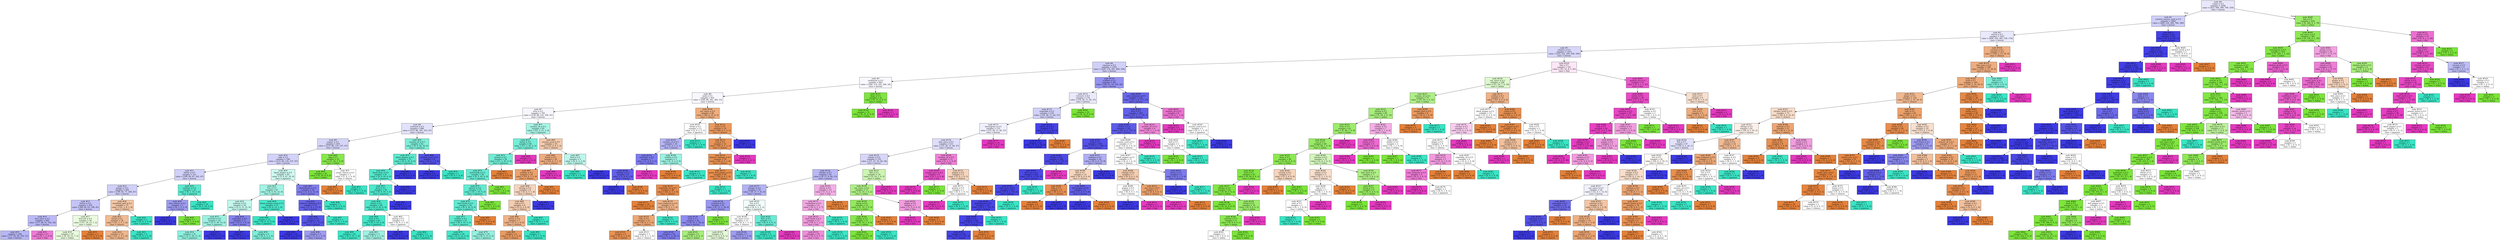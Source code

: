digraph Tree {
node [shape=box, style="filled", color="black"] ;
0 [label=<node &#35;0<br/>cumin &le; 0.5<br/>samples = 2298<br/>value = [412, 568, 290, 769, 259]<br/>class = korean>, fillcolor="#3c39e51e"] ;
1 [label=<node &#35;1<br/>roasted_sesame_seed &le; 0.5<br/>samples = 1864<br/>value = [408, 224, 286, 766, 180]<br/>class = korean>, fillcolor="#3c39e53f"] ;
0 -> 1 [labeldistance=2.5, labelangle=45, headlabel="True"] ;
2 [label=<node &#35;2<br/>starch &le; 0.5<br/>samples = 1627<br/>value = [404, 224, 282, 539, 178]<br/>class = korean>, fillcolor="#3c39e51c"] ;
1 -> 2 ;
3 [label=<node &#35;3<br/>cilantro &le; 0.5<br/>samples = 1415<br/>value = [255, 222, 269, 500, 169]<br/>class = korean>, fillcolor="#3c39e533"] ;
2 -> 3 ;
4 [label=<node &#35;4<br/>cayenne &le; 0.5<br/>samples = 1254<br/>value = [220, 170, 261, 499, 104]<br/>class = korean>, fillcolor="#3c39e53d"] ;
3 -> 4 ;
5 [label=<node &#35;5<br/>cardamom &le; 0.5<br/>samples = 863<br/>value = [184, 119, 242, 264, 54]<br/>class = korean>, fillcolor="#3c39e509"] ;
4 -> 5 ;
6 [label=<node &#35;6<br/>pork &le; 0.5<br/>samples = 831<br/>value = [184, 88, 242, 264, 53]<br/>class = korean>, fillcolor="#3c39e50a"] ;
5 -> 6 ;
7 [label=<node &#35;7<br/>wine &le; 0.5<br/>samples = 765<br/>value = [138, 88, 232, 256, 51]<br/>class = korean>, fillcolor="#3c39e50b"] ;
6 -> 7 ;
8 [label=<node &#35;8<br/>seaweed &le; 0.5<br/>samples = 680<br/>value = [113, 86, 181, 253, 47]<br/>class = korean>, fillcolor="#3c39e525"] ;
7 -> 8 ;
9 [label=<node &#35;9<br/>yogurt &le; 0.5<br/>samples = 618<br/>value = [113, 86, 135, 237, 47]<br/>class = korean>, fillcolor="#3c39e536"] ;
8 -> 9 ;
10 [label=<node &#35;10<br/>sake &le; 0.5<br/>samples = 596<br/>value = [112, 66, 134, 237, 47]<br/>class = korean>, fillcolor="#3c39e539"] ;
9 -> 10 ;
11 [label=<node &#35;11<br/>barley &le; 0.5<br/>samples = 511<br/>value = [109, 66, 87, 202, 47]<br/>class = korean>, fillcolor="#3c39e53b"] ;
10 -> 11 ;
12 [label=<node &#35;12<br/>pepper &le; 0.5<br/>samples = 492<br/>value = [109, 65, 71, 200, 47]<br/>class = korean>, fillcolor="#3c39e53d"] ;
11 -> 12 ;
13 [label=<node &#35;13<br/>butter &le; 0.5<br/>samples = 455<br/>value = [88, 64, 63, 199, 41]<br/>class = korean>, fillcolor="#3c39e54d"] ;
12 -> 13 ;
14 [label=<node &#35;14<br/>lime_juice &le; 0.5<br/>samples = 405<br/>value = [77, 46, 51, 192, 39]<br/>class = korean>, fillcolor="#3c39e559"] ;
13 -> 14 ;
15 [label=<node &#35;15<br/>samples = 394<br/>value = [77, 45, 49, 192, 31]<br/>class = korean>, fillcolor="#3c39e55d"] ;
14 -> 15 ;
16 [label=<node &#35;16<br/>samples = 11<br/>value = [0, 1, 2, 0, 8]<br/>class = thai>, fillcolor="#e539c0aa"] ;
14 -> 16 ;
17 [label=<node &#35;17<br/>broccoli &le; 0.5<br/>samples = 50<br/>value = [11, 18, 12, 7, 2]<br/>class = indian>, fillcolor="#7be53928"] ;
13 -> 17 ;
18 [label=<node &#35;18<br/>samples = 47<br/>value = [8, 18, 12, 7, 2]<br/>class = indian>, fillcolor="#7be5392c"] ;
17 -> 18 ;
19 [label=<node &#35;19<br/>samples = 3<br/>value = [3, 0, 0, 0, 0]<br/>class = chinese>, fillcolor="#e58139ff"] ;
17 -> 19 ;
20 [label=<node &#35;20<br/>mandarin_peel &le; 0.5<br/>samples = 37<br/>value = [21, 1, 8, 1, 6]<br/>class = chinese>, fillcolor="#e5813972"] ;
12 -> 20 ;
21 [label=<node &#35;21<br/>bread &le; 0.5<br/>samples = 34<br/>value = [21, 1, 5, 1, 6]<br/>class = chinese>, fillcolor="#e5813989"] ;
20 -> 21 ;
22 [label=<node &#35;22<br/>samples = 32<br/>value = [21, 1, 3, 1, 6]<br/>class = chinese>, fillcolor="#e5813993"] ;
21 -> 22 ;
23 [label=<node &#35;23<br/>samples = 2<br/>value = [0, 0, 2, 0, 0]<br/>class = japanese>, fillcolor="#39e5c5ff"] ;
21 -> 23 ;
24 [label=<node &#35;24<br/>samples = 3<br/>value = [0, 0, 3, 0, 0]<br/>class = japanese>, fillcolor="#39e5c5ff"] ;
20 -> 24 ;
25 [label=<node &#35;25<br/>soybean &le; 0.5<br/>samples = 19<br/>value = [0, 1, 16, 2, 0]<br/>class = japanese>, fillcolor="#39e5c5d2"] ;
11 -> 25 ;
26 [label=<node &#35;26<br/>feta_cheese &le; 0.5<br/>samples = 3<br/>value = [0, 1, 0, 2, 0]<br/>class = korean>, fillcolor="#3c39e57f"] ;
25 -> 26 ;
27 [label=<node &#35;27<br/>samples = 2<br/>value = [0, 0, 0, 2, 0]<br/>class = korean>, fillcolor="#3c39e5ff"] ;
26 -> 27 ;
28 [label=<node &#35;28<br/>samples = 1<br/>value = [0, 1, 0, 0, 0]<br/>class = indian>, fillcolor="#7be539ff"] ;
26 -> 28 ;
29 [label=<node &#35;29<br/>samples = 16<br/>value = [0, 0, 16, 0, 0]<br/>class = japanese>, fillcolor="#39e5c5ff"] ;
25 -> 29 ;
30 [label=<node &#35;30<br/>black_pepper &le; 0.5<br/>samples = 85<br/>value = [3, 0, 47, 35, 0]<br/>class = japanese>, fillcolor="#39e5c53d"] ;
10 -> 30 ;
31 [label=<node &#35;31<br/>rice &le; 0.5<br/>samples = 67<br/>value = [2, 0, 43, 22, 0]<br/>class = japanese>, fillcolor="#39e5c577"] ;
30 -> 31 ;
32 [label=<node &#35;32<br/>soybean &le; 0.5<br/>samples = 54<br/>value = [2, 0, 31, 21, 0]<br/>class = japanese>, fillcolor="#39e5c54d"] ;
31 -> 32 ;
33 [label=<node &#35;33<br/>mustard &le; 0.5<br/>samples = 43<br/>value = [2, 0, 28, 13, 0]<br/>class = japanese>, fillcolor="#39e5c580"] ;
32 -> 33 ;
34 [label=<node &#35;34<br/>samples = 41<br/>value = [2, 0, 28, 11, 0]<br/>class = japanese>, fillcolor="#39e5c590"] ;
33 -> 34 ;
35 [label=<node &#35;35<br/>samples = 2<br/>value = [0, 0, 0, 2, 0]<br/>class = korean>, fillcolor="#3c39e5ff"] ;
33 -> 35 ;
36 [label=<node &#35;36<br/>vegetable &le; 0.5<br/>samples = 11<br/>value = [0, 0, 3, 8, 0]<br/>class = korean>, fillcolor="#3c39e59f"] ;
32 -> 36 ;
37 [label=<node &#35;37<br/>samples = 7<br/>value = [0, 0, 0, 7, 0]<br/>class = korean>, fillcolor="#3c39e5ff"] ;
36 -> 37 ;
38 [label=<node &#35;38<br/>samples = 4<br/>value = [0, 0, 3, 1, 0]<br/>class = japanese>, fillcolor="#39e5c5aa"] ;
36 -> 38 ;
39 [label=<node &#35;39<br/>black_sesame_seed &le; 0.5<br/>samples = 13<br/>value = [0, 0, 12, 1, 0]<br/>class = japanese>, fillcolor="#39e5c5ea"] ;
31 -> 39 ;
40 [label=<node &#35;40<br/>samples = 12<br/>value = [0, 0, 12, 0, 0]<br/>class = japanese>, fillcolor="#39e5c5ff"] ;
39 -> 40 ;
41 [label=<node &#35;41<br/>samples = 1<br/>value = [0, 0, 0, 1, 0]<br/>class = korean>, fillcolor="#3c39e5ff"] ;
39 -> 41 ;
42 [label=<node &#35;42<br/>katsuobushi &le; 0.5<br/>samples = 18<br/>value = [1, 0, 4, 13, 0]<br/>class = korean>, fillcolor="#3c39e5a4"] ;
30 -> 42 ;
43 [label=<node &#35;43<br/>chinese_cabbage &le; 0.5<br/>samples = 16<br/>value = [1, 0, 2, 13, 0]<br/>class = korean>, fillcolor="#3c39e5c8"] ;
42 -> 43 ;
44 [label=<node &#35;44<br/>carrot &le; 0.5<br/>samples = 15<br/>value = [1, 0, 1, 13, 0]<br/>class = korean>, fillcolor="#3c39e5db"] ;
43 -> 44 ;
45 [label=<node &#35;45<br/>samples = 10<br/>value = [0, 0, 0, 10, 0]<br/>class = korean>, fillcolor="#3c39e5ff"] ;
44 -> 45 ;
46 [label=<node &#35;46<br/>samples = 5<br/>value = [1, 0, 1, 3, 0]<br/>class = korean>, fillcolor="#3c39e57f"] ;
44 -> 46 ;
47 [label=<node &#35;47<br/>samples = 1<br/>value = [0, 0, 1, 0, 0]<br/>class = japanese>, fillcolor="#39e5c5ff"] ;
43 -> 47 ;
48 [label=<node &#35;48<br/>samples = 2<br/>value = [0, 0, 2, 0, 0]<br/>class = japanese>, fillcolor="#39e5c5ff"] ;
42 -> 48 ;
49 [label=<node &#35;49<br/>egg &le; 0.5<br/>samples = 22<br/>value = [1, 20, 1, 0, 0]<br/>class = indian>, fillcolor="#7be539e7"] ;
9 -> 49 ;
50 [label=<node &#35;50<br/>samples = 20<br/>value = [0, 20, 0, 0, 0]<br/>class = indian>, fillcolor="#7be539ff"] ;
49 -> 50 ;
51 [label=<node &#35;51<br/>cream_cheese &le; 0.5<br/>samples = 2<br/>value = [1, 0, 1, 0, 0]<br/>class = chinese>, fillcolor="#e5813900"] ;
49 -> 51 ;
52 [label=<node &#35;52<br/>samples = 1<br/>value = [1, 0, 0, 0, 0]<br/>class = chinese>, fillcolor="#e58139ff"] ;
51 -> 52 ;
53 [label=<node &#35;53<br/>samples = 1<br/>value = [0, 0, 1, 0, 0]<br/>class = japanese>, fillcolor="#39e5c5ff"] ;
51 -> 53 ;
54 [label=<node &#35;54<br/>sesame_oil &le; 0.5<br/>samples = 62<br/>value = [0, 0, 46, 16, 0]<br/>class = japanese>, fillcolor="#39e5c5a6"] ;
8 -> 54 ;
55 [label=<node &#35;55<br/>black_pepper &le; 0.5<br/>samples = 53<br/>value = [0, 0, 45, 8, 0]<br/>class = japanese>, fillcolor="#39e5c5d2"] ;
54 -> 55 ;
56 [label=<node &#35;56<br/>black_bean &le; 0.5<br/>samples = 51<br/>value = [0, 0, 45, 6, 0]<br/>class = japanese>, fillcolor="#39e5c5dd"] ;
55 -> 56 ;
57 [label=<node &#35;57<br/>beef &le; 0.5<br/>samples = 50<br/>value = [0, 0, 45, 5, 0]<br/>class = japanese>, fillcolor="#39e5c5e3"] ;
56 -> 57 ;
58 [label=<node &#35;58<br/>wheat &le; 0.5<br/>samples = 49<br/>value = [0, 0, 45, 4, 0]<br/>class = japanese>, fillcolor="#39e5c5e8"] ;
57 -> 58 ;
59 [label=<node &#35;59<br/>tuna &le; 0.5<br/>samples = 45<br/>value = [0, 0, 43, 2, 0]<br/>class = japanese>, fillcolor="#39e5c5f3"] ;
58 -> 59 ;
60 [label=<node &#35;60<br/>samples = 42<br/>value = [0, 0, 41, 1, 0]<br/>class = japanese>, fillcolor="#39e5c5f9"] ;
59 -> 60 ;
61 [label=<node &#35;61<br/>samples = 3<br/>value = [0, 0, 2, 1, 0]<br/>class = japanese>, fillcolor="#39e5c57f"] ;
59 -> 61 ;
62 [label=<node &#35;62<br/>shrimp &le; 0.5<br/>samples = 4<br/>value = [0, 0, 2, 2, 0]<br/>class = japanese>, fillcolor="#39e5c500"] ;
58 -> 62 ;
63 [label=<node &#35;63<br/>samples = 2<br/>value = [0, 0, 0, 2, 0]<br/>class = korean>, fillcolor="#3c39e5ff"] ;
62 -> 63 ;
64 [label=<node &#35;64<br/>samples = 2<br/>value = [0, 0, 2, 0, 0]<br/>class = japanese>, fillcolor="#39e5c5ff"] ;
62 -> 64 ;
65 [label=<node &#35;65<br/>samples = 1<br/>value = [0, 0, 0, 1, 0]<br/>class = korean>, fillcolor="#3c39e5ff"] ;
57 -> 65 ;
66 [label=<node &#35;66<br/>samples = 1<br/>value = [0, 0, 0, 1, 0]<br/>class = korean>, fillcolor="#3c39e5ff"] ;
56 -> 66 ;
67 [label=<node &#35;67<br/>samples = 2<br/>value = [0, 0, 0, 2, 0]<br/>class = korean>, fillcolor="#3c39e5ff"] ;
55 -> 67 ;
68 [label=<node &#35;68<br/>sesame_seed &le; 0.5<br/>samples = 9<br/>value = [0, 0, 1, 8, 0]<br/>class = korean>, fillcolor="#3c39e5df"] ;
54 -> 68 ;
69 [label=<node &#35;69<br/>samples = 8<br/>value = [0, 0, 0, 8, 0]<br/>class = korean>, fillcolor="#3c39e5ff"] ;
68 -> 69 ;
70 [label=<node &#35;70<br/>samples = 1<br/>value = [0, 0, 1, 0, 0]<br/>class = japanese>, fillcolor="#39e5c5ff"] ;
68 -> 70 ;
71 [label=<node &#35;71<br/>sesame_oil &le; 0.5<br/>samples = 85<br/>value = [25, 2, 51, 3, 4]<br/>class = japanese>, fillcolor="#39e5c56e"] ;
7 -> 71 ;
72 [label=<node &#35;72<br/>honey &le; 0.5<br/>samples = 60<br/>value = [11, 2, 45, 0, 2]<br/>class = japanese>, fillcolor="#39e5c5b1"] ;
71 -> 72 ;
73 [label=<node &#35;73<br/>peanut &le; 0.5<br/>samples = 58<br/>value = [11, 2, 45, 0, 0]<br/>class = japanese>, fillcolor="#39e5c5b8"] ;
72 -> 73 ;
74 [label=<node &#35;74<br/>buttermilk &le; 0.5<br/>samples = 56<br/>value = [9, 2, 45, 0, 0]<br/>class = japanese>, fillcolor="#39e5c5c3"] ;
73 -> 74 ;
75 [label=<node &#35;75<br/>apricot &le; 0.5<br/>samples = 55<br/>value = [9, 1, 45, 0, 0]<br/>class = japanese>, fillcolor="#39e5c5c8"] ;
74 -> 75 ;
76 [label=<node &#35;76<br/>beef_broth &le; 0.5<br/>samples = 54<br/>value = [9, 0, 45, 0, 0]<br/>class = japanese>, fillcolor="#39e5c5cc"] ;
75 -> 76 ;
77 [label=<node &#35;77<br/>scallion &le; 0.5<br/>samples = 53<br/>value = [8, 0, 45, 0, 0]<br/>class = japanese>, fillcolor="#39e5c5d2"] ;
76 -> 77 ;
78 [label=<node &#35;78<br/>samples = 34<br/>value = [2, 0, 32, 0, 0]<br/>class = japanese>, fillcolor="#39e5c5ef"] ;
77 -> 78 ;
79 [label=<node &#35;79<br/>samples = 19<br/>value = [6, 0, 13, 0, 0]<br/>class = japanese>, fillcolor="#39e5c589"] ;
77 -> 79 ;
80 [label=<node &#35;80<br/>samples = 1<br/>value = [1, 0, 0, 0, 0]<br/>class = chinese>, fillcolor="#e58139ff"] ;
76 -> 80 ;
81 [label=<node &#35;81<br/>samples = 1<br/>value = [0, 1, 0, 0, 0]<br/>class = indian>, fillcolor="#7be539ff"] ;
75 -> 81 ;
82 [label=<node &#35;82<br/>samples = 1<br/>value = [0, 1, 0, 0, 0]<br/>class = indian>, fillcolor="#7be539ff"] ;
74 -> 82 ;
83 [label=<node &#35;83<br/>samples = 2<br/>value = [2, 0, 0, 0, 0]<br/>class = chinese>, fillcolor="#e58139ff"] ;
73 -> 83 ;
84 [label=<node &#35;84<br/>samples = 2<br/>value = [0, 0, 0, 0, 2]<br/>class = thai>, fillcolor="#e539c0ff"] ;
72 -> 84 ;
85 [label=<node &#35;85<br/>sesame_seed &le; 0.5<br/>samples = 25<br/>value = [14, 0, 6, 3, 2]<br/>class = chinese>, fillcolor="#e581396b"] ;
71 -> 85 ;
86 [label=<node &#35;86<br/>honey &le; 0.5<br/>samples = 20<br/>value = [14, 0, 3, 1, 2]<br/>class = chinese>, fillcolor="#e58139a5"] ;
85 -> 86 ;
87 [label=<node &#35;87<br/>scallion &le; 0.5<br/>samples = 18<br/>value = [14, 0, 3, 1, 0]<br/>class = chinese>, fillcolor="#e58139bb"] ;
86 -> 87 ;
88 [label=<node &#35;88<br/>shrimp &le; 0.5<br/>samples = 9<br/>value = [5, 0, 3, 1, 0]<br/>class = chinese>, fillcolor="#e5813955"] ;
87 -> 88 ;
89 [label=<node &#35;89<br/>crab &le; 0.5<br/>samples = 8<br/>value = [5, 0, 3, 0, 0]<br/>class = chinese>, fillcolor="#e5813966"] ;
88 -> 89 ;
90 [label=<node &#35;90<br/>barley &le; 0.5<br/>samples = 7<br/>value = [5, 0, 2, 0, 0]<br/>class = chinese>, fillcolor="#e5813999"] ;
89 -> 90 ;
91 [label=<node &#35;91<br/>samples = 6<br/>value = [5, 0, 1, 0, 0]<br/>class = chinese>, fillcolor="#e58139cc"] ;
90 -> 91 ;
92 [label=<node &#35;92<br/>samples = 1<br/>value = [0, 0, 1, 0, 0]<br/>class = japanese>, fillcolor="#39e5c5ff"] ;
90 -> 92 ;
93 [label=<node &#35;93<br/>samples = 1<br/>value = [0, 0, 1, 0, 0]<br/>class = japanese>, fillcolor="#39e5c5ff"] ;
89 -> 93 ;
94 [label=<node &#35;94<br/>samples = 1<br/>value = [0, 0, 0, 1, 0]<br/>class = korean>, fillcolor="#3c39e5ff"] ;
88 -> 94 ;
95 [label=<node &#35;95<br/>samples = 9<br/>value = [9, 0, 0, 0, 0]<br/>class = chinese>, fillcolor="#e58139ff"] ;
87 -> 95 ;
96 [label=<node &#35;96<br/>samples = 2<br/>value = [0, 0, 0, 0, 2]<br/>class = thai>, fillcolor="#e539c0ff"] ;
86 -> 96 ;
97 [label=<node &#35;97<br/>beef &le; 0.5<br/>samples = 5<br/>value = [0, 0, 3, 2, 0]<br/>class = japanese>, fillcolor="#39e5c555"] ;
85 -> 97 ;
98 [label=<node &#35;98<br/>samples = 3<br/>value = [0, 0, 3, 0, 0]<br/>class = japanese>, fillcolor="#39e5c5ff"] ;
97 -> 98 ;
99 [label=<node &#35;99<br/>samples = 2<br/>value = [0, 0, 0, 2, 0]<br/>class = korean>, fillcolor="#3c39e5ff"] ;
97 -> 99 ;
100 [label=<node &#35;100<br/>soy_sauce &le; 0.5<br/>samples = 66<br/>value = [46, 0, 10, 8, 2]<br/>class = chinese>, fillcolor="#e58139a4"] ;
6 -> 100 ;
101 [label=<node &#35;101<br/>bread &le; 0.5<br/>samples = 13<br/>value = [2, 0, 5, 5, 1]<br/>class = japanese>, fillcolor="#39e5c500"] ;
100 -> 101 ;
102 [label=<node &#35;102<br/>sesame_oil &le; 0.5<br/>samples = 10<br/>value = [2, 0, 2, 5, 1]<br/>class = korean>, fillcolor="#3c39e560"] ;
101 -> 102 ;
103 [label=<node &#35;103<br/>coriander &le; 0.5<br/>samples = 7<br/>value = [1, 0, 0, 5, 1]<br/>class = korean>, fillcolor="#3c39e5aa"] ;
102 -> 103 ;
104 [label=<node &#35;104<br/>shiitake &le; 0.5<br/>samples = 6<br/>value = [1, 0, 0, 5, 0]<br/>class = korean>, fillcolor="#3c39e5cc"] ;
103 -> 104 ;
105 [label=<node &#35;105<br/>samples = 5<br/>value = [0, 0, 0, 5, 0]<br/>class = korean>, fillcolor="#3c39e5ff"] ;
104 -> 105 ;
106 [label=<node &#35;106<br/>samples = 1<br/>value = [1, 0, 0, 0, 0]<br/>class = chinese>, fillcolor="#e58139ff"] ;
104 -> 106 ;
107 [label=<node &#35;107<br/>samples = 1<br/>value = [0, 0, 0, 0, 1]<br/>class = thai>, fillcolor="#e539c0ff"] ;
103 -> 107 ;
108 [label=<node &#35;108<br/>scallion &le; 0.5<br/>samples = 3<br/>value = [1, 0, 2, 0, 0]<br/>class = japanese>, fillcolor="#39e5c57f"] ;
102 -> 108 ;
109 [label=<node &#35;109<br/>samples = 1<br/>value = [1, 0, 0, 0, 0]<br/>class = chinese>, fillcolor="#e58139ff"] ;
108 -> 109 ;
110 [label=<node &#35;110<br/>samples = 2<br/>value = [0, 0, 2, 0, 0]<br/>class = japanese>, fillcolor="#39e5c5ff"] ;
108 -> 110 ;
111 [label=<node &#35;111<br/>samples = 3<br/>value = [0, 0, 3, 0, 0]<br/>class = japanese>, fillcolor="#39e5c5ff"] ;
101 -> 111 ;
112 [label=<node &#35;112<br/>yeast &le; 0.5<br/>samples = 53<br/>value = [44, 0, 5, 3, 1]<br/>class = chinese>, fillcolor="#e58139cf"] ;
100 -> 112 ;
113 [label=<node &#35;113<br/>crab &le; 0.5<br/>samples = 51<br/>value = [44, 0, 5, 1, 1]<br/>class = chinese>, fillcolor="#e58139d8"] ;
112 -> 113 ;
114 [label=<node &#35;114<br/>chinese_cabbage &le; 0.5<br/>samples = 50<br/>value = [44, 0, 5, 1, 0]<br/>class = chinese>, fillcolor="#e58139dd"] ;
113 -> 114 ;
115 [label=<node &#35;115<br/>green_bell_pepper &le; 0.5<br/>samples = 49<br/>value = [44, 0, 4, 1, 0]<br/>class = chinese>, fillcolor="#e58139e3"] ;
114 -> 115 ;
116 [label=<node &#35;116<br/>vegetable_oil &le; 0.5<br/>samples = 48<br/>value = [44, 0, 3, 1, 0]<br/>class = chinese>, fillcolor="#e58139e8"] ;
115 -> 116 ;
117 [label=<node &#35;117<br/>samples = 35<br/>value = [35, 0, 0, 0, 0]<br/>class = chinese>, fillcolor="#e58139ff"] ;
116 -> 117 ;
118 [label=<node &#35;118<br/>cane_molasses &le; 0.5<br/>samples = 13<br/>value = [9, 0, 3, 1, 0]<br/>class = chinese>, fillcolor="#e5813999"] ;
116 -> 118 ;
119 [label=<node &#35;119<br/>sake &le; 0.5<br/>samples = 12<br/>value = [9, 0, 2, 1, 0]<br/>class = chinese>, fillcolor="#e58139b2"] ;
118 -> 119 ;
120 [label=<node &#35;120<br/>samples = 9<br/>value = [8, 0, 1, 0, 0]<br/>class = chinese>, fillcolor="#e58139df"] ;
119 -> 120 ;
121 [label=<node &#35;121<br/>samples = 3<br/>value = [1, 0, 1, 1, 0]<br/>class = chinese>, fillcolor="#e5813900"] ;
119 -> 121 ;
122 [label=<node &#35;122<br/>samples = 1<br/>value = [0, 0, 1, 0, 0]<br/>class = japanese>, fillcolor="#39e5c5ff"] ;
118 -> 122 ;
123 [label=<node &#35;123<br/>samples = 1<br/>value = [0, 0, 1, 0, 0]<br/>class = japanese>, fillcolor="#39e5c5ff"] ;
115 -> 123 ;
124 [label=<node &#35;124<br/>samples = 1<br/>value = [0, 0, 1, 0, 0]<br/>class = japanese>, fillcolor="#39e5c5ff"] ;
114 -> 124 ;
125 [label=<node &#35;125<br/>samples = 1<br/>value = [0, 0, 0, 0, 1]<br/>class = thai>, fillcolor="#e539c0ff"] ;
113 -> 125 ;
126 [label=<node &#35;126<br/>samples = 2<br/>value = [0, 0, 0, 2, 0]<br/>class = korean>, fillcolor="#3c39e5ff"] ;
112 -> 126 ;
127 [label=<node &#35;127<br/>bean &le; 0.5<br/>samples = 32<br/>value = [0, 31, 0, 0, 1]<br/>class = indian>, fillcolor="#7be539f7"] ;
5 -> 127 ;
128 [label=<node &#35;128<br/>samples = 31<br/>value = [0, 31, 0, 0, 0]<br/>class = indian>, fillcolor="#7be539ff"] ;
127 -> 128 ;
129 [label=<node &#35;129<br/>samples = 1<br/>value = [0, 0, 0, 0, 1]<br/>class = thai>, fillcolor="#e539c0ff"] ;
127 -> 129 ;
130 [label=<node &#35;130<br/>scallion &le; 0.5<br/>samples = 391<br/>value = [36, 51, 19, 235, 50]<br/>class = korean>, fillcolor="#3c39e58a"] ;
4 -> 130 ;
131 [label=<node &#35;131<br/>turmeric &le; 0.5<br/>samples = 176<br/>value = [14, 50, 11, 64, 37]<br/>class = korean>, fillcolor="#3c39e51c"] ;
130 -> 131 ;
132 [label=<node &#35;132<br/>vegetable &le; 0.5<br/>samples = 154<br/>value = [14, 28, 11, 64, 37]<br/>class = korean>, fillcolor="#3c39e53b"] ;
131 -> 132 ;
133 [label=<node &#35;133<br/>lemongrass &le; 0.5<br/>samples = 133<br/>value = [13, 28, 11, 44, 37]<br/>class = korean>, fillcolor="#3c39e513"] ;
132 -> 133 ;
134 [label=<node &#35;134<br/>lime_juice &le; 0.5<br/>samples = 123<br/>value = [13, 28, 11, 44, 27]<br/>class = korean>, fillcolor="#3c39e52b"] ;
133 -> 134 ;
135 [label=<node &#35;135<br/>tomato &le; 0.5<br/>samples = 110<br/>value = [11, 27, 10, 44, 18]<br/>class = korean>, fillcolor="#3c39e534"] ;
134 -> 135 ;
136 [label=<node &#35;136<br/>chicken &le; 0.5<br/>samples = 92<br/>value = [9, 17, 9, 44, 13]<br/>class = korean>, fillcolor="#3c39e55c"] ;
135 -> 136 ;
137 [label=<node &#35;137<br/>vinegar &le; 0.5<br/>samples = 79<br/>value = [8, 17, 7, 41, 6]<br/>class = korean>, fillcolor="#3c39e563"] ;
136 -> 137 ;
138 [label=<node &#35;138<br/>mustard &le; 0.5<br/>samples = 61<br/>value = [4, 13, 2, 38, 4]<br/>class = korean>, fillcolor="#3c39e585"] ;
137 -> 138 ;
139 [label=<node &#35;139<br/>seed &le; 0.5<br/>samples = 58<br/>value = [4, 10, 2, 38, 4]<br/>class = korean>, fillcolor="#3c39e595"] ;
138 -> 139 ;
140 [label=<node &#35;140<br/>samples = 54<br/>value = [4, 7, 2, 38, 3]<br/>class = korean>, fillcolor="#3c39e5a8"] ;
139 -> 140 ;
141 [label=<node &#35;141<br/>samples = 4<br/>value = [0, 3, 0, 0, 1]<br/>class = indian>, fillcolor="#7be539aa"] ;
139 -> 141 ;
142 [label=<node &#35;142<br/>samples = 3<br/>value = [0, 3, 0, 0, 0]<br/>class = indian>, fillcolor="#7be539ff"] ;
138 -> 142 ;
143 [label=<node &#35;143<br/>rice &le; 0.5<br/>samples = 18<br/>value = [4, 4, 5, 3, 2]<br/>class = japanese>, fillcolor="#39e5c512"] ;
137 -> 143 ;
144 [label=<node &#35;144<br/>soy_sauce &le; 0.5<br/>samples = 13<br/>value = [4, 4, 1, 3, 1]<br/>class = chinese>, fillcolor="#e5813900"] ;
143 -> 144 ;
145 [label=<node &#35;145<br/>samples = 8<br/>value = [3, 4, 0, 0, 1]<br/>class = indian>, fillcolor="#7be53933"] ;
144 -> 145 ;
146 [label=<node &#35;146<br/>samples = 5<br/>value = [1, 0, 1, 3, 0]<br/>class = korean>, fillcolor="#3c39e57f"] ;
144 -> 146 ;
147 [label=<node &#35;147<br/>lime &le; 0.5<br/>samples = 5<br/>value = [0, 0, 4, 0, 1]<br/>class = japanese>, fillcolor="#39e5c5bf"] ;
143 -> 147 ;
148 [label=<node &#35;148<br/>samples = 4<br/>value = [0, 0, 4, 0, 0]<br/>class = japanese>, fillcolor="#39e5c5ff"] ;
147 -> 148 ;
149 [label=<node &#35;149<br/>samples = 1<br/>value = [0, 0, 0, 0, 1]<br/>class = thai>, fillcolor="#e539c0ff"] ;
147 -> 149 ;
150 [label=<node &#35;150<br/>sherry &le; 0.5<br/>samples = 13<br/>value = [1, 0, 2, 3, 7]<br/>class = thai>, fillcolor="#e539c066"] ;
136 -> 150 ;
151 [label=<node &#35;151<br/>buckwheat &le; 0.5<br/>samples = 12<br/>value = [0, 0, 2, 3, 7]<br/>class = thai>, fillcolor="#e539c071"] ;
150 -> 151 ;
152 [label=<node &#35;152<br/>beef_broth &le; 0.5<br/>samples = 11<br/>value = [0, 0, 1, 3, 7]<br/>class = thai>, fillcolor="#e539c080"] ;
151 -> 152 ;
153 [label=<node &#35;153<br/>samples = 10<br/>value = [0, 0, 0, 3, 7]<br/>class = thai>, fillcolor="#e539c092"] ;
152 -> 153 ;
154 [label=<node &#35;154<br/>samples = 1<br/>value = [0, 0, 1, 0, 0]<br/>class = japanese>, fillcolor="#39e5c5ff"] ;
152 -> 154 ;
155 [label=<node &#35;155<br/>samples = 1<br/>value = [0, 0, 1, 0, 0]<br/>class = japanese>, fillcolor="#39e5c5ff"] ;
151 -> 155 ;
156 [label=<node &#35;156<br/>samples = 1<br/>value = [1, 0, 0, 0, 0]<br/>class = chinese>, fillcolor="#e58139ff"] ;
150 -> 156 ;
157 [label=<node &#35;157<br/>fish &le; 0.5<br/>samples = 18<br/>value = [2, 10, 1, 0, 5]<br/>class = indian>, fillcolor="#7be53962"] ;
135 -> 157 ;
158 [label=<node &#35;158<br/>soy_sauce &le; 0.5<br/>samples = 15<br/>value = [2, 10, 1, 0, 2]<br/>class = indian>, fillcolor="#7be5399d"] ;
157 -> 158 ;
159 [label=<node &#35;159<br/>bacon &le; 0.5<br/>samples = 12<br/>value = [1, 10, 1, 0, 0]<br/>class = indian>, fillcolor="#7be539d1"] ;
158 -> 159 ;
160 [label=<node &#35;160<br/>scallop &le; 0.5<br/>samples = 11<br/>value = [0, 10, 1, 0, 0]<br/>class = indian>, fillcolor="#7be539e6"] ;
159 -> 160 ;
161 [label=<node &#35;161<br/>samples = 10<br/>value = [0, 10, 0, 0, 0]<br/>class = indian>, fillcolor="#7be539ff"] ;
160 -> 161 ;
162 [label=<node &#35;162<br/>samples = 1<br/>value = [0, 0, 1, 0, 0]<br/>class = japanese>, fillcolor="#39e5c5ff"] ;
160 -> 162 ;
163 [label=<node &#35;163<br/>samples = 1<br/>value = [1, 0, 0, 0, 0]<br/>class = chinese>, fillcolor="#e58139ff"] ;
159 -> 163 ;
164 [label=<node &#35;164<br/>ginger &le; 0.5<br/>samples = 3<br/>value = [1, 0, 0, 0, 2]<br/>class = thai>, fillcolor="#e539c07f"] ;
158 -> 164 ;
165 [label=<node &#35;165<br/>samples = 2<br/>value = [0, 0, 0, 0, 2]<br/>class = thai>, fillcolor="#e539c0ff"] ;
164 -> 165 ;
166 [label=<node &#35;166<br/>samples = 1<br/>value = [1, 0, 0, 0, 0]<br/>class = chinese>, fillcolor="#e58139ff"] ;
164 -> 166 ;
167 [label=<node &#35;167<br/>samples = 3<br/>value = [0, 0, 0, 0, 3]<br/>class = thai>, fillcolor="#e539c0ff"] ;
157 -> 167 ;
168 [label=<node &#35;168<br/>sesame_oil &le; 0.5<br/>samples = 13<br/>value = [2, 1, 1, 0, 9]<br/>class = thai>, fillcolor="#e539c0a2"] ;
134 -> 168 ;
169 [label=<node &#35;169<br/>orange_juice &le; 0.5<br/>samples = 9<br/>value = [0, 1, 0, 0, 8]<br/>class = thai>, fillcolor="#e539c0df"] ;
168 -> 169 ;
170 [label=<node &#35;170<br/>samples = 8<br/>value = [0, 0, 0, 0, 8]<br/>class = thai>, fillcolor="#e539c0ff"] ;
169 -> 170 ;
171 [label=<node &#35;171<br/>samples = 1<br/>value = [0, 1, 0, 0, 0]<br/>class = indian>, fillcolor="#7be539ff"] ;
169 -> 171 ;
172 [label=<node &#35;172<br/>pepper &le; 0.5<br/>samples = 4<br/>value = [2, 0, 1, 0, 1]<br/>class = chinese>, fillcolor="#e5813955"] ;
168 -> 172 ;
173 [label=<node &#35;173<br/>peanut &le; 0.5<br/>samples = 2<br/>value = [0, 0, 1, 0, 1]<br/>class = japanese>, fillcolor="#39e5c500"] ;
172 -> 173 ;
174 [label=<node &#35;174<br/>samples = 1<br/>value = [0, 0, 0, 0, 1]<br/>class = thai>, fillcolor="#e539c0ff"] ;
173 -> 174 ;
175 [label=<node &#35;175<br/>samples = 1<br/>value = [0, 0, 1, 0, 0]<br/>class = japanese>, fillcolor="#39e5c5ff"] ;
173 -> 175 ;
176 [label=<node &#35;176<br/>samples = 2<br/>value = [2, 0, 0, 0, 0]<br/>class = chinese>, fillcolor="#e58139ff"] ;
172 -> 176 ;
177 [label=<node &#35;177<br/>samples = 10<br/>value = [0, 0, 0, 0, 10]<br/>class = thai>, fillcolor="#e539c0ff"] ;
133 -> 177 ;
178 [label=<node &#35;178<br/>celery_oil &le; 0.5<br/>samples = 21<br/>value = [1, 0, 0, 20, 0]<br/>class = korean>, fillcolor="#3c39e5f2"] ;
132 -> 178 ;
179 [label=<node &#35;179<br/>samples = 20<br/>value = [0, 0, 0, 20, 0]<br/>class = korean>, fillcolor="#3c39e5ff"] ;
178 -> 179 ;
180 [label=<node &#35;180<br/>samples = 1<br/>value = [1, 0, 0, 0, 0]<br/>class = chinese>, fillcolor="#e58139ff"] ;
178 -> 180 ;
181 [label=<node &#35;181<br/>samples = 22<br/>value = [0, 22, 0, 0, 0]<br/>class = indian>, fillcolor="#7be539ff"] ;
131 -> 181 ;
182 [label=<node &#35;182<br/>cane_molasses &le; 0.5<br/>samples = 215<br/>value = [22, 1, 8, 171, 13]<br/>class = korean>, fillcolor="#3c39e5c5"] ;
130 -> 182 ;
183 [label=<node &#35;183<br/>mint &le; 0.5<br/>samples = 207<br/>value = [22, 1, 7, 170, 7]<br/>class = korean>, fillcolor="#3c39e5cc"] ;
182 -> 183 ;
184 [label=<node &#35;184<br/>chicken &le; 0.5<br/>samples = 201<br/>value = [22, 0, 6, 170, 3]<br/>class = korean>, fillcolor="#3c39e5d3"] ;
183 -> 184 ;
185 [label=<node &#35;185<br/>pork &le; 0.5<br/>samples = 188<br/>value = [18, 0, 3, 166, 1]<br/>class = korean>, fillcolor="#3c39e5de"] ;
184 -> 185 ;
186 [label=<node &#35;186<br/>tomato &le; 0.5<br/>samples = 164<br/>value = [9, 0, 3, 151, 1]<br/>class = korean>, fillcolor="#3c39e5ea"] ;
185 -> 186 ;
187 [label=<node &#35;187<br/>olive_oil &le; 0.5<br/>samples = 163<br/>value = [9, 0, 3, 151, 0]<br/>class = korean>, fillcolor="#3c39e5eb"] ;
186 -> 187 ;
188 [label=<node &#35;188<br/>lime_juice &le; 0.5<br/>samples = 162<br/>value = [9, 0, 2, 151, 0]<br/>class = korean>, fillcolor="#3c39e5ed"] ;
187 -> 188 ;
189 [label=<node &#35;189<br/>katsuobushi &le; 0.5<br/>samples = 161<br/>value = [9, 0, 1, 151, 0]<br/>class = korean>, fillcolor="#3c39e5ee"] ;
188 -> 189 ;
190 [label=<node &#35;190<br/>lamb &le; 0.5<br/>samples = 160<br/>value = [9, 0, 0, 151, 0]<br/>class = korean>, fillcolor="#3c39e5f0"] ;
189 -> 190 ;
191 [label=<node &#35;191<br/>samples = 159<br/>value = [8, 0, 0, 151, 0]<br/>class = korean>, fillcolor="#3c39e5f1"] ;
190 -> 191 ;
192 [label=<node &#35;192<br/>samples = 1<br/>value = [1, 0, 0, 0, 0]<br/>class = chinese>, fillcolor="#e58139ff"] ;
190 -> 192 ;
193 [label=<node &#35;193<br/>samples = 1<br/>value = [0, 0, 1, 0, 0]<br/>class = japanese>, fillcolor="#39e5c5ff"] ;
189 -> 193 ;
194 [label=<node &#35;194<br/>samples = 1<br/>value = [0, 0, 1, 0, 0]<br/>class = japanese>, fillcolor="#39e5c5ff"] ;
188 -> 194 ;
195 [label=<node &#35;195<br/>samples = 1<br/>value = [0, 0, 1, 0, 0]<br/>class = japanese>, fillcolor="#39e5c5ff"] ;
187 -> 195 ;
196 [label=<node &#35;196<br/>samples = 1<br/>value = [0, 0, 0, 0, 1]<br/>class = thai>, fillcolor="#e539c0ff"] ;
186 -> 196 ;
197 [label=<node &#35;197<br/>soybean &le; 0.5<br/>samples = 24<br/>value = [9, 0, 0, 15, 0]<br/>class = korean>, fillcolor="#3c39e566"] ;
185 -> 197 ;
198 [label=<node &#35;198<br/>fish &le; 0.5<br/>samples = 15<br/>value = [9, 0, 0, 6, 0]<br/>class = chinese>, fillcolor="#e5813955"] ;
197 -> 198 ;
199 [label=<node &#35;199<br/>kelp &le; 0.5<br/>samples = 9<br/>value = [8, 0, 0, 1, 0]<br/>class = chinese>, fillcolor="#e58139df"] ;
198 -> 199 ;
200 [label=<node &#35;200<br/>samples = 8<br/>value = [8, 0, 0, 0, 0]<br/>class = chinese>, fillcolor="#e58139ff"] ;
199 -> 200 ;
201 [label=<node &#35;201<br/>samples = 1<br/>value = [0, 0, 0, 1, 0]<br/>class = korean>, fillcolor="#3c39e5ff"] ;
199 -> 201 ;
202 [label=<node &#35;202<br/>bell_pepper &le; 0.5<br/>samples = 6<br/>value = [1, 0, 0, 5, 0]<br/>class = korean>, fillcolor="#3c39e5cc"] ;
198 -> 202 ;
203 [label=<node &#35;203<br/>samples = 5<br/>value = [0, 0, 0, 5, 0]<br/>class = korean>, fillcolor="#3c39e5ff"] ;
202 -> 203 ;
204 [label=<node &#35;204<br/>samples = 1<br/>value = [1, 0, 0, 0, 0]<br/>class = chinese>, fillcolor="#e58139ff"] ;
202 -> 204 ;
205 [label=<node &#35;205<br/>samples = 9<br/>value = [0, 0, 0, 9, 0]<br/>class = korean>, fillcolor="#3c39e5ff"] ;
197 -> 205 ;
206 [label=<node &#35;206<br/>sesame_seed &le; 0.5<br/>samples = 13<br/>value = [4, 0, 3, 4, 2]<br/>class = chinese>, fillcolor="#e5813900"] ;
184 -> 206 ;
207 [label=<node &#35;207<br/>black_pepper &le; 0.5<br/>samples = 11<br/>value = [4, 0, 1, 4, 2]<br/>class = chinese>, fillcolor="#e5813900"] ;
206 -> 207 ;
208 [label=<node &#35;208<br/>vinegar &le; 0.5<br/>samples = 7<br/>value = [4, 0, 0, 1, 2]<br/>class = chinese>, fillcolor="#e5813966"] ;
207 -> 208 ;
209 [label=<node &#35;209<br/>pepper &le; 0.5<br/>samples = 2<br/>value = [0, 0, 0, 1, 1]<br/>class = korean>, fillcolor="#3c39e500"] ;
208 -> 209 ;
210 [label=<node &#35;210<br/>samples = 1<br/>value = [0, 0, 0, 1, 0]<br/>class = korean>, fillcolor="#3c39e5ff"] ;
209 -> 210 ;
211 [label=<node &#35;211<br/>samples = 1<br/>value = [0, 0, 0, 0, 1]<br/>class = thai>, fillcolor="#e539c0ff"] ;
209 -> 211 ;
212 [label=<node &#35;212<br/>soy_sauce &le; 0.5<br/>samples = 5<br/>value = [4, 0, 0, 0, 1]<br/>class = chinese>, fillcolor="#e58139bf"] ;
208 -> 212 ;
213 [label=<node &#35;213<br/>samples = 1<br/>value = [0, 0, 0, 0, 1]<br/>class = thai>, fillcolor="#e539c0ff"] ;
212 -> 213 ;
214 [label=<node &#35;214<br/>samples = 4<br/>value = [4, 0, 0, 0, 0]<br/>class = chinese>, fillcolor="#e58139ff"] ;
212 -> 214 ;
215 [label=<node &#35;215<br/>honey &le; 0.5<br/>samples = 4<br/>value = [0, 0, 1, 3, 0]<br/>class = korean>, fillcolor="#3c39e5aa"] ;
207 -> 215 ;
216 [label=<node &#35;216<br/>samples = 3<br/>value = [0, 0, 0, 3, 0]<br/>class = korean>, fillcolor="#3c39e5ff"] ;
215 -> 216 ;
217 [label=<node &#35;217<br/>samples = 1<br/>value = [0, 0, 1, 0, 0]<br/>class = japanese>, fillcolor="#39e5c5ff"] ;
215 -> 217 ;
218 [label=<node &#35;218<br/>samples = 2<br/>value = [0, 0, 2, 0, 0]<br/>class = japanese>, fillcolor="#39e5c5ff"] ;
206 -> 218 ;
219 [label=<node &#35;219<br/>sesame_oil &le; 0.5<br/>samples = 6<br/>value = [0, 1, 1, 0, 4]<br/>class = thai>, fillcolor="#e539c099"] ;
183 -> 219 ;
220 [label=<node &#35;220<br/>samples = 4<br/>value = [0, 0, 0, 0, 4]<br/>class = thai>, fillcolor="#e539c0ff"] ;
219 -> 220 ;
221 [label=<node &#35;221<br/>beef &le; 0.5<br/>samples = 2<br/>value = [0, 1, 1, 0, 0]<br/>class = indian>, fillcolor="#7be53900"] ;
219 -> 221 ;
222 [label=<node &#35;222<br/>samples = 1<br/>value = [0, 1, 0, 0, 0]<br/>class = indian>, fillcolor="#7be539ff"] ;
221 -> 222 ;
223 [label=<node &#35;223<br/>samples = 1<br/>value = [0, 0, 1, 0, 0]<br/>class = japanese>, fillcolor="#39e5c5ff"] ;
221 -> 223 ;
224 [label=<node &#35;224<br/>sesame_oil &le; 0.5<br/>samples = 8<br/>value = [0, 0, 1, 1, 6]<br/>class = thai>, fillcolor="#e539c0b6"] ;
182 -> 224 ;
225 [label=<node &#35;225<br/>samples = 6<br/>value = [0, 0, 0, 0, 6]<br/>class = thai>, fillcolor="#e539c0ff"] ;
224 -> 225 ;
226 [label=<node &#35;226<br/>sesame_seed &le; 0.5<br/>samples = 2<br/>value = [0, 0, 1, 1, 0]<br/>class = japanese>, fillcolor="#39e5c500"] ;
224 -> 226 ;
227 [label=<node &#35;227<br/>samples = 1<br/>value = [0, 0, 1, 0, 0]<br/>class = japanese>, fillcolor="#39e5c5ff"] ;
226 -> 227 ;
228 [label=<node &#35;228<br/>samples = 1<br/>value = [0, 0, 0, 1, 0]<br/>class = korean>, fillcolor="#3c39e5ff"] ;
226 -> 228 ;
229 [label=<node &#35;229<br/>fish &le; 0.5<br/>samples = 161<br/>value = [35, 52, 8, 1, 65]<br/>class = thai>, fillcolor="#e539c01e"] ;
3 -> 229 ;
230 [label=<node &#35;230<br/>soy_sauce &le; 0.5<br/>samples = 106<br/>value = [31, 50, 7, 0, 18]<br/>class = indian>, fillcolor="#7be53941"] ;
229 -> 230 ;
231 [label=<node &#35;231<br/>sesame_oil &le; 0.5<br/>samples = 75<br/>value = [10, 50, 3, 0, 12]<br/>class = indian>, fillcolor="#7be5399a"] ;
230 -> 231 ;
232 [label=<node &#35;232<br/>shrimp &le; 0.5<br/>samples = 69<br/>value = [5, 50, 2, 0, 12]<br/>class = indian>, fillcolor="#7be539aa"] ;
231 -> 232 ;
233 [label=<node &#35;233<br/>wine &le; 0.5<br/>samples = 62<br/>value = [5, 48, 1, 0, 8]<br/>class = indian>, fillcolor="#7be539bd"] ;
232 -> 233 ;
234 [label=<node &#35;234<br/>rice &le; 0.5<br/>samples = 60<br/>value = [5, 48, 1, 0, 6]<br/>class = indian>, fillcolor="#7be539c6"] ;
233 -> 234 ;
235 [label=<node &#35;235<br/>bean &le; 0.5<br/>samples = 48<br/>value = [3, 42, 0, 0, 3]<br/>class = indian>, fillcolor="#7be539dd"] ;
234 -> 235 ;
236 [label=<node &#35;236<br/>beef &le; 0.5<br/>samples = 43<br/>value = [0, 40, 0, 0, 3]<br/>class = indian>, fillcolor="#7be539ec"] ;
235 -> 236 ;
237 [label=<node &#35;237<br/>chicken &le; 0.5<br/>samples = 42<br/>value = [0, 40, 0, 0, 2]<br/>class = indian>, fillcolor="#7be539f2"] ;
236 -> 237 ;
238 [label=<node &#35;238<br/>samples = 32<br/>value = [0, 32, 0, 0, 0]<br/>class = indian>, fillcolor="#7be539ff"] ;
237 -> 238 ;
239 [label=<node &#35;239<br/>bread &le; 0.5<br/>samples = 10<br/>value = [0, 8, 0, 0, 2]<br/>class = indian>, fillcolor="#7be539bf"] ;
237 -> 239 ;
240 [label=<node &#35;240<br/>cayenne &le; 0.5<br/>samples = 9<br/>value = [0, 8, 0, 0, 1]<br/>class = indian>, fillcolor="#7be539df"] ;
239 -> 240 ;
241 [label=<node &#35;241<br/>samples = 2<br/>value = [0, 1, 0, 0, 1]<br/>class = indian>, fillcolor="#7be53900"] ;
240 -> 241 ;
242 [label=<node &#35;242<br/>samples = 7<br/>value = [0, 7, 0, 0, 0]<br/>class = indian>, fillcolor="#7be539ff"] ;
240 -> 242 ;
243 [label=<node &#35;243<br/>samples = 1<br/>value = [0, 0, 0, 0, 1]<br/>class = thai>, fillcolor="#e539c0ff"] ;
239 -> 243 ;
244 [label=<node &#35;244<br/>samples = 1<br/>value = [0, 0, 0, 0, 1]<br/>class = thai>, fillcolor="#e539c0ff"] ;
236 -> 244 ;
245 [label=<node &#35;245<br/>coconut &le; 0.5<br/>samples = 5<br/>value = [3, 2, 0, 0, 0]<br/>class = chinese>, fillcolor="#e5813955"] ;
235 -> 245 ;
246 [label=<node &#35;246<br/>samples = 3<br/>value = [3, 0, 0, 0, 0]<br/>class = chinese>, fillcolor="#e58139ff"] ;
245 -> 246 ;
247 [label=<node &#35;247<br/>samples = 2<br/>value = [0, 2, 0, 0, 0]<br/>class = indian>, fillcolor="#7be539ff"] ;
245 -> 247 ;
248 [label=<node &#35;248<br/>cayenne &le; 0.5<br/>samples = 12<br/>value = [2, 6, 1, 0, 3]<br/>class = indian>, fillcolor="#7be53955"] ;
234 -> 248 ;
249 [label=<node &#35;249<br/>ginger &le; 0.5<br/>samples = 5<br/>value = [2, 1, 1, 0, 1]<br/>class = chinese>, fillcolor="#e5813940"] ;
248 -> 249 ;
250 [label=<node &#35;250<br/>egg &le; 0.5<br/>samples = 3<br/>value = [0, 1, 1, 0, 1]<br/>class = indian>, fillcolor="#7be53900"] ;
249 -> 250 ;
251 [label=<node &#35;251<br/>mint &le; 0.5<br/>samples = 2<br/>value = [0, 1, 1, 0, 0]<br/>class = indian>, fillcolor="#7be53900"] ;
250 -> 251 ;
252 [label=<node &#35;252<br/>samples = 1<br/>value = [0, 0, 1, 0, 0]<br/>class = japanese>, fillcolor="#39e5c5ff"] ;
251 -> 252 ;
253 [label=<node &#35;253<br/>samples = 1<br/>value = [0, 1, 0, 0, 0]<br/>class = indian>, fillcolor="#7be539ff"] ;
251 -> 253 ;
254 [label=<node &#35;254<br/>samples = 1<br/>value = [0, 0, 0, 0, 1]<br/>class = thai>, fillcolor="#e539c0ff"] ;
250 -> 254 ;
255 [label=<node &#35;255<br/>samples = 2<br/>value = [2, 0, 0, 0, 0]<br/>class = chinese>, fillcolor="#e58139ff"] ;
249 -> 255 ;
256 [label=<node &#35;256<br/>lime_juice &le; 0.5<br/>samples = 7<br/>value = [0, 5, 0, 0, 2]<br/>class = indian>, fillcolor="#7be53999"] ;
248 -> 256 ;
257 [label=<node &#35;257<br/>bread &le; 0.5<br/>samples = 6<br/>value = [0, 5, 0, 0, 1]<br/>class = indian>, fillcolor="#7be539cc"] ;
256 -> 257 ;
258 [label=<node &#35;258<br/>samples = 5<br/>value = [0, 5, 0, 0, 0]<br/>class = indian>, fillcolor="#7be539ff"] ;
257 -> 258 ;
259 [label=<node &#35;259<br/>samples = 1<br/>value = [0, 0, 0, 0, 1]<br/>class = thai>, fillcolor="#e539c0ff"] ;
257 -> 259 ;
260 [label=<node &#35;260<br/>samples = 1<br/>value = [0, 0, 0, 0, 1]<br/>class = thai>, fillcolor="#e539c0ff"] ;
256 -> 260 ;
261 [label=<node &#35;261<br/>samples = 2<br/>value = [0, 0, 0, 0, 2]<br/>class = thai>, fillcolor="#e539c0ff"] ;
233 -> 261 ;
262 [label=<node &#35;262<br/>tomato &le; 0.5<br/>samples = 7<br/>value = [0, 2, 1, 0, 4]<br/>class = thai>, fillcolor="#e539c066"] ;
232 -> 262 ;
263 [label=<node &#35;263<br/>butter &le; 0.5<br/>samples = 5<br/>value = [0, 1, 0, 0, 4]<br/>class = thai>, fillcolor="#e539c0bf"] ;
262 -> 263 ;
264 [label=<node &#35;264<br/>samples = 4<br/>value = [0, 0, 0, 0, 4]<br/>class = thai>, fillcolor="#e539c0ff"] ;
263 -> 264 ;
265 [label=<node &#35;265<br/>samples = 1<br/>value = [0, 1, 0, 0, 0]<br/>class = indian>, fillcolor="#7be539ff"] ;
263 -> 265 ;
266 [label=<node &#35;266<br/>shallot &le; 0.5<br/>samples = 2<br/>value = [0, 1, 1, 0, 0]<br/>class = indian>, fillcolor="#7be53900"] ;
262 -> 266 ;
267 [label=<node &#35;267<br/>samples = 1<br/>value = [0, 1, 0, 0, 0]<br/>class = indian>, fillcolor="#7be539ff"] ;
266 -> 267 ;
268 [label=<node &#35;268<br/>samples = 1<br/>value = [0, 0, 1, 0, 0]<br/>class = japanese>, fillcolor="#39e5c5ff"] ;
266 -> 268 ;
269 [label=<node &#35;269<br/>orange_juice &le; 0.5<br/>samples = 6<br/>value = [5, 0, 1, 0, 0]<br/>class = chinese>, fillcolor="#e58139cc"] ;
231 -> 269 ;
270 [label=<node &#35;270<br/>samples = 5<br/>value = [5, 0, 0, 0, 0]<br/>class = chinese>, fillcolor="#e58139ff"] ;
269 -> 270 ;
271 [label=<node &#35;271<br/>samples = 1<br/>value = [0, 0, 1, 0, 0]<br/>class = japanese>, fillcolor="#39e5c5ff"] ;
269 -> 271 ;
272 [label=<node &#35;272<br/>scallion &le; 0.5<br/>samples = 31<br/>value = [21, 0, 4, 0, 6]<br/>class = chinese>, fillcolor="#e5813999"] ;
230 -> 272 ;
273 [label=<node &#35;273<br/>black_pepper &le; 0.5<br/>samples = 13<br/>value = [5, 0, 3, 0, 5]<br/>class = chinese>, fillcolor="#e5813900"] ;
272 -> 273 ;
274 [label=<node &#35;274<br/>coconut &le; 0.5<br/>samples = 11<br/>value = [3, 0, 3, 0, 5]<br/>class = thai>, fillcolor="#e539c040"] ;
273 -> 274 ;
275 [label=<node &#35;275<br/>ginger &le; 0.5<br/>samples = 9<br/>value = [3, 0, 3, 0, 3]<br/>class = chinese>, fillcolor="#e5813900"] ;
274 -> 275 ;
276 [label=<node &#35;276<br/>cider &le; 0.5<br/>samples = 5<br/>value = [1, 0, 1, 0, 3]<br/>class = thai>, fillcolor="#e539c07f"] ;
275 -> 276 ;
277 [label=<node &#35;277<br/>cane_molasses &le; 0.5<br/>samples = 4<br/>value = [0, 0, 1, 0, 3]<br/>class = thai>, fillcolor="#e539c0aa"] ;
276 -> 277 ;
278 [label=<node &#35;278<br/>samples = 2<br/>value = [0, 0, 0, 0, 2]<br/>class = thai>, fillcolor="#e539c0ff"] ;
277 -> 278 ;
279 [label=<node &#35;279<br/>samples = 2<br/>value = [0, 0, 1, 0, 1]<br/>class = japanese>, fillcolor="#39e5c500"] ;
277 -> 279 ;
280 [label=<node &#35;280<br/>samples = 1<br/>value = [1, 0, 0, 0, 0]<br/>class = chinese>, fillcolor="#e58139ff"] ;
276 -> 280 ;
281 [label=<node &#35;281<br/>vegetable_oil &le; 0.5<br/>samples = 4<br/>value = [2, 0, 2, 0, 0]<br/>class = chinese>, fillcolor="#e5813900"] ;
275 -> 281 ;
282 [label=<node &#35;282<br/>samples = 2<br/>value = [2, 0, 0, 0, 0]<br/>class = chinese>, fillcolor="#e58139ff"] ;
281 -> 282 ;
283 [label=<node &#35;283<br/>samples = 2<br/>value = [0, 0, 2, 0, 0]<br/>class = japanese>, fillcolor="#39e5c5ff"] ;
281 -> 283 ;
284 [label=<node &#35;284<br/>samples = 2<br/>value = [0, 0, 0, 0, 2]<br/>class = thai>, fillcolor="#e539c0ff"] ;
274 -> 284 ;
285 [label=<node &#35;285<br/>samples = 2<br/>value = [2, 0, 0, 0, 0]<br/>class = chinese>, fillcolor="#e58139ff"] ;
273 -> 285 ;
286 [label=<node &#35;286<br/>carrot &le; 0.5<br/>samples = 18<br/>value = [16, 0, 1, 0, 1]<br/>class = chinese>, fillcolor="#e58139e1"] ;
272 -> 286 ;
287 [label=<node &#35;287<br/>black_pepper &le; 0.5<br/>samples = 16<br/>value = [15, 0, 0, 0, 1]<br/>class = chinese>, fillcolor="#e58139ee"] ;
286 -> 287 ;
288 [label=<node &#35;288<br/>samples = 13<br/>value = [13, 0, 0, 0, 0]<br/>class = chinese>, fillcolor="#e58139ff"] ;
287 -> 288 ;
289 [label=<node &#35;289<br/>chicken &le; 0.5<br/>samples = 3<br/>value = [2, 0, 0, 0, 1]<br/>class = chinese>, fillcolor="#e581397f"] ;
287 -> 289 ;
290 [label=<node &#35;290<br/>samples = 1<br/>value = [0, 0, 0, 0, 1]<br/>class = thai>, fillcolor="#e539c0ff"] ;
289 -> 290 ;
291 [label=<node &#35;291<br/>samples = 2<br/>value = [2, 0, 0, 0, 0]<br/>class = chinese>, fillcolor="#e58139ff"] ;
289 -> 291 ;
292 [label=<node &#35;292<br/>wine &le; 0.5<br/>samples = 2<br/>value = [1, 0, 1, 0, 0]<br/>class = chinese>, fillcolor="#e5813900"] ;
286 -> 292 ;
293 [label=<node &#35;293<br/>samples = 1<br/>value = [1, 0, 0, 0, 0]<br/>class = chinese>, fillcolor="#e58139ff"] ;
292 -> 293 ;
294 [label=<node &#35;294<br/>samples = 1<br/>value = [0, 0, 1, 0, 0]<br/>class = japanese>, fillcolor="#39e5c5ff"] ;
292 -> 294 ;
295 [label=<node &#35;295<br/>sesame_oil &le; 0.5<br/>samples = 55<br/>value = [4, 2, 1, 1, 47]<br/>class = thai>, fillcolor="#e539c0d7"] ;
229 -> 295 ;
296 [label=<node &#35;296<br/>butter &le; 0.5<br/>samples = 49<br/>value = [1, 2, 0, 1, 45]<br/>class = thai>, fillcolor="#e539c0e9"] ;
295 -> 296 ;
297 [label=<node &#35;297<br/>turmeric &le; 0.5<br/>samples = 47<br/>value = [1, 1, 0, 1, 44]<br/>class = thai>, fillcolor="#e539c0ee"] ;
296 -> 297 ;
298 [label=<node &#35;298<br/>crab &le; 0.5<br/>samples = 44<br/>value = [1, 0, 0, 1, 42]<br/>class = thai>, fillcolor="#e539c0f3"] ;
297 -> 298 ;
299 [label=<node &#35;299<br/>cabbage &le; 0.5<br/>samples = 41<br/>value = [1, 0, 0, 0, 40]<br/>class = thai>, fillcolor="#e539c0f9"] ;
298 -> 299 ;
300 [label=<node &#35;300<br/>samples = 38<br/>value = [0, 0, 0, 0, 38]<br/>class = thai>, fillcolor="#e539c0ff"] ;
299 -> 300 ;
301 [label=<node &#35;301<br/>cayenne &le; 0.5<br/>samples = 3<br/>value = [1, 0, 0, 0, 2]<br/>class = thai>, fillcolor="#e539c07f"] ;
299 -> 301 ;
302 [label=<node &#35;302<br/>samples = 1<br/>value = [1, 0, 0, 0, 0]<br/>class = chinese>, fillcolor="#e58139ff"] ;
301 -> 302 ;
303 [label=<node &#35;303<br/>samples = 2<br/>value = [0, 0, 0, 0, 2]<br/>class = thai>, fillcolor="#e539c0ff"] ;
301 -> 303 ;
304 [label=<node &#35;304<br/>pepper &le; 0.5<br/>samples = 3<br/>value = [0, 0, 0, 1, 2]<br/>class = thai>, fillcolor="#e539c07f"] ;
298 -> 304 ;
305 [label=<node &#35;305<br/>samples = 2<br/>value = [0, 0, 0, 0, 2]<br/>class = thai>, fillcolor="#e539c0ff"] ;
304 -> 305 ;
306 [label=<node &#35;306<br/>samples = 1<br/>value = [0, 0, 0, 1, 0]<br/>class = korean>, fillcolor="#3c39e5ff"] ;
304 -> 306 ;
307 [label=<node &#35;307<br/>scallion &le; 0.5<br/>samples = 3<br/>value = [0, 1, 0, 0, 2]<br/>class = thai>, fillcolor="#e539c07f"] ;
297 -> 307 ;
308 [label=<node &#35;308<br/>samples = 1<br/>value = [0, 1, 0, 0, 0]<br/>class = indian>, fillcolor="#7be539ff"] ;
307 -> 308 ;
309 [label=<node &#35;309<br/>samples = 2<br/>value = [0, 0, 0, 0, 2]<br/>class = thai>, fillcolor="#e539c0ff"] ;
307 -> 309 ;
310 [label=<node &#35;310<br/>parsley &le; 0.5<br/>samples = 2<br/>value = [0, 1, 0, 0, 1]<br/>class = indian>, fillcolor="#7be53900"] ;
296 -> 310 ;
311 [label=<node &#35;311<br/>samples = 1<br/>value = [0, 1, 0, 0, 0]<br/>class = indian>, fillcolor="#7be539ff"] ;
310 -> 311 ;
312 [label=<node &#35;312<br/>samples = 1<br/>value = [0, 0, 0, 0, 1]<br/>class = thai>, fillcolor="#e539c0ff"] ;
310 -> 312 ;
313 [label=<node &#35;313<br/>mint &le; 0.5<br/>samples = 6<br/>value = [3, 0, 1, 0, 2]<br/>class = chinese>, fillcolor="#e5813940"] ;
295 -> 313 ;
314 [label=<node &#35;314<br/>rice &le; 0.5<br/>samples = 4<br/>value = [3, 0, 1, 0, 0]<br/>class = chinese>, fillcolor="#e58139aa"] ;
313 -> 314 ;
315 [label=<node &#35;315<br/>samples = 3<br/>value = [3, 0, 0, 0, 0]<br/>class = chinese>, fillcolor="#e58139ff"] ;
314 -> 315 ;
316 [label=<node &#35;316<br/>samples = 1<br/>value = [0, 0, 1, 0, 0]<br/>class = japanese>, fillcolor="#39e5c5ff"] ;
314 -> 316 ;
317 [label=<node &#35;317<br/>samples = 2<br/>value = [0, 0, 0, 0, 2]<br/>class = thai>, fillcolor="#e539c0ff"] ;
313 -> 317 ;
318 [label=<node &#35;318<br/>coconut &le; 0.5<br/>samples = 212<br/>value = [149, 2, 13, 39, 9]<br/>class = chinese>, fillcolor="#e58139a2"] ;
2 -> 318 ;
319 [label=<node &#35;319<br/>lime_juice &le; 0.5<br/>samples = 209<br/>value = [149, 2, 13, 39, 6]<br/>class = chinese>, fillcolor="#e58139a5"] ;
318 -> 319 ;
320 [label=<node &#35;320<br/>pork &le; 0.5<br/>samples = 205<br/>value = [149, 2, 10, 39, 5]<br/>class = chinese>, fillcolor="#e58139a9"] ;
319 -> 320 ;
321 [label=<node &#35;321<br/>ginger &le; 0.5<br/>samples = 156<br/>value = [103, 2, 10, 36, 5]<br/>class = chinese>, fillcolor="#e581398e"] ;
320 -> 321 ;
322 [label=<node &#35;322<br/>chicken_broth &le; 0.5<br/>samples = 73<br/>value = [38, 0, 6, 25, 4]<br/>class = chinese>, fillcolor="#e5813945"] ;
321 -> 322 ;
323 [label=<node &#35;323<br/>shrimp &le; 0.5<br/>samples = 61<br/>value = [29, 0, 5, 25, 2]<br/>class = chinese>, fillcolor="#e581391c"] ;
322 -> 323 ;
324 [label=<node &#35;324<br/>fish &le; 0.5<br/>samples = 47<br/>value = [20, 0, 2, 24, 1]<br/>class = korean>, fillcolor="#3c39e526"] ;
323 -> 324 ;
325 [label=<node &#35;325<br/>rice &le; 0.5<br/>samples = 42<br/>value = [20, 0, 2, 19, 1]<br/>class = chinese>, fillcolor="#e581390b"] ;
324 -> 325 ;
326 [label=<node &#35;326<br/>vinegar &le; 0.5<br/>samples = 37<br/>value = [20, 0, 2, 14, 1]<br/>class = chinese>, fillcolor="#e5813943"] ;
325 -> 326 ;
327 [label=<node &#35;327<br/>soy_sauce &le; 0.5<br/>samples = 26<br/>value = [12, 0, 1, 13, 0]<br/>class = korean>, fillcolor="#3c39e512"] ;
326 -> 327 ;
328 [label=<node &#35;328<br/>pineapple &le; 0.5<br/>samples = 10<br/>value = [2, 0, 0, 8, 0]<br/>class = korean>, fillcolor="#3c39e5bf"] ;
327 -> 328 ;
329 [label=<node &#35;329<br/>cinnamon &le; 0.5<br/>samples = 9<br/>value = [1, 0, 0, 8, 0]<br/>class = korean>, fillcolor="#3c39e5df"] ;
328 -> 329 ;
330 [label=<node &#35;330<br/>samples = 8<br/>value = [0, 0, 0, 8, 0]<br/>class = korean>, fillcolor="#3c39e5ff"] ;
329 -> 330 ;
331 [label=<node &#35;331<br/>samples = 1<br/>value = [1, 0, 0, 0, 0]<br/>class = chinese>, fillcolor="#e58139ff"] ;
329 -> 331 ;
332 [label=<node &#35;332<br/>samples = 1<br/>value = [1, 0, 0, 0, 0]<br/>class = chinese>, fillcolor="#e58139ff"] ;
328 -> 332 ;
333 [label=<node &#35;333<br/>cayenne &le; 0.5<br/>samples = 16<br/>value = [10, 0, 1, 5, 0]<br/>class = chinese>, fillcolor="#e5813974"] ;
327 -> 333 ;
334 [label=<node &#35;334<br/>carrot &le; 0.5<br/>samples = 14<br/>value = [10, 0, 1, 3, 0]<br/>class = chinese>, fillcolor="#e58139a2"] ;
333 -> 334 ;
335 [label=<node &#35;335<br/>samples = 13<br/>value = [10, 0, 1, 2, 0]<br/>class = chinese>, fillcolor="#e58139b9"] ;
334 -> 335 ;
336 [label=<node &#35;336<br/>samples = 1<br/>value = [0, 0, 0, 1, 0]<br/>class = korean>, fillcolor="#3c39e5ff"] ;
334 -> 336 ;
337 [label=<node &#35;337<br/>samples = 2<br/>value = [0, 0, 0, 2, 0]<br/>class = korean>, fillcolor="#3c39e5ff"] ;
333 -> 337 ;
338 [label=<node &#35;338<br/>soybean &le; 0.5<br/>samples = 11<br/>value = [8, 0, 1, 1, 1]<br/>class = chinese>, fillcolor="#e58139b3"] ;
326 -> 338 ;
339 [label=<node &#35;339<br/>peanut_butter &le; 0.5<br/>samples = 10<br/>value = [8, 0, 0, 1, 1]<br/>class = chinese>, fillcolor="#e58139c6"] ;
338 -> 339 ;
340 [label=<node &#35;340<br/>mushroom &le; 0.5<br/>samples = 9<br/>value = [8, 0, 0, 1, 0]<br/>class = chinese>, fillcolor="#e58139df"] ;
339 -> 340 ;
341 [label=<node &#35;341<br/>samples = 7<br/>value = [7, 0, 0, 0, 0]<br/>class = chinese>, fillcolor="#e58139ff"] ;
340 -> 341 ;
342 [label=<node &#35;342<br/>samples = 2<br/>value = [1, 0, 0, 1, 0]<br/>class = chinese>, fillcolor="#e5813900"] ;
340 -> 342 ;
343 [label=<node &#35;343<br/>samples = 1<br/>value = [0, 0, 0, 0, 1]<br/>class = thai>, fillcolor="#e539c0ff"] ;
339 -> 343 ;
344 [label=<node &#35;344<br/>samples = 1<br/>value = [0, 0, 1, 0, 0]<br/>class = japanese>, fillcolor="#39e5c5ff"] ;
338 -> 344 ;
345 [label=<node &#35;345<br/>samples = 5<br/>value = [0, 0, 0, 5, 0]<br/>class = korean>, fillcolor="#3c39e5ff"] ;
325 -> 345 ;
346 [label=<node &#35;346<br/>samples = 5<br/>value = [0, 0, 0, 5, 0]<br/>class = korean>, fillcolor="#3c39e5ff"] ;
324 -> 346 ;
347 [label=<node &#35;347<br/>carrot &le; 0.5<br/>samples = 14<br/>value = [9, 0, 3, 1, 1]<br/>class = chinese>, fillcolor="#e581398b"] ;
323 -> 347 ;
348 [label=<node &#35;348<br/>cane_molasses &le; 0.5<br/>samples = 12<br/>value = [9, 0, 2, 0, 1]<br/>class = chinese>, fillcolor="#e58139b2"] ;
347 -> 348 ;
349 [label=<node &#35;349<br/>wheat &le; 0.5<br/>samples = 10<br/>value = [9, 0, 1, 0, 0]<br/>class = chinese>, fillcolor="#e58139e3"] ;
348 -> 349 ;
350 [label=<node &#35;350<br/>samples = 8<br/>value = [8, 0, 0, 0, 0]<br/>class = chinese>, fillcolor="#e58139ff"] ;
349 -> 350 ;
351 [label=<node &#35;351<br/>sesame_oil &le; 0.5<br/>samples = 2<br/>value = [1, 0, 1, 0, 0]<br/>class = chinese>, fillcolor="#e5813900"] ;
349 -> 351 ;
352 [label=<node &#35;352<br/>samples = 1<br/>value = [0, 0, 1, 0, 0]<br/>class = japanese>, fillcolor="#39e5c5ff"] ;
351 -> 352 ;
353 [label=<node &#35;353<br/>samples = 1<br/>value = [1, 0, 0, 0, 0]<br/>class = chinese>, fillcolor="#e58139ff"] ;
351 -> 353 ;
354 [label=<node &#35;354<br/>rice &le; 0.5<br/>samples = 2<br/>value = [0, 0, 1, 0, 1]<br/>class = japanese>, fillcolor="#39e5c500"] ;
348 -> 354 ;
355 [label=<node &#35;355<br/>samples = 1<br/>value = [0, 0, 1, 0, 0]<br/>class = japanese>, fillcolor="#39e5c5ff"] ;
354 -> 355 ;
356 [label=<node &#35;356<br/>samples = 1<br/>value = [0, 0, 0, 0, 1]<br/>class = thai>, fillcolor="#e539c0ff"] ;
354 -> 356 ;
357 [label=<node &#35;357<br/>octopus &le; 0.5<br/>samples = 2<br/>value = [0, 0, 1, 1, 0]<br/>class = japanese>, fillcolor="#39e5c500"] ;
347 -> 357 ;
358 [label=<node &#35;358<br/>samples = 1<br/>value = [0, 0, 1, 0, 0]<br/>class = japanese>, fillcolor="#39e5c5ff"] ;
357 -> 358 ;
359 [label=<node &#35;359<br/>samples = 1<br/>value = [0, 0, 0, 1, 0]<br/>class = korean>, fillcolor="#3c39e5ff"] ;
357 -> 359 ;
360 [label=<node &#35;360<br/>cayenne &le; 0.5<br/>samples = 12<br/>value = [9, 0, 1, 0, 2]<br/>class = chinese>, fillcolor="#e58139b2"] ;
322 -> 360 ;
361 [label=<node &#35;361<br/>onion &le; 0.5<br/>samples = 9<br/>value = [8, 0, 1, 0, 0]<br/>class = chinese>, fillcolor="#e58139df"] ;
360 -> 361 ;
362 [label=<node &#35;362<br/>samples = 8<br/>value = [8, 0, 0, 0, 0]<br/>class = chinese>, fillcolor="#e58139ff"] ;
361 -> 362 ;
363 [label=<node &#35;363<br/>samples = 1<br/>value = [0, 0, 1, 0, 0]<br/>class = japanese>, fillcolor="#39e5c5ff"] ;
361 -> 363 ;
364 [label=<node &#35;364<br/>oyster &le; 0.5<br/>samples = 3<br/>value = [1, 0, 0, 0, 2]<br/>class = thai>, fillcolor="#e539c07f"] ;
360 -> 364 ;
365 [label=<node &#35;365<br/>samples = 2<br/>value = [0, 0, 0, 0, 2]<br/>class = thai>, fillcolor="#e539c0ff"] ;
364 -> 365 ;
366 [label=<node &#35;366<br/>samples = 1<br/>value = [1, 0, 0, 0, 0]<br/>class = chinese>, fillcolor="#e58139ff"] ;
364 -> 366 ;
367 [label=<node &#35;367<br/>sake &le; 0.5<br/>samples = 83<br/>value = [65, 2, 4, 11, 1]<br/>class = chinese>, fillcolor="#e58139bf"] ;
321 -> 367 ;
368 [label=<node &#35;368<br/>cream &le; 0.5<br/>samples = 58<br/>value = [52, 2, 1, 2, 1]<br/>class = chinese>, fillcolor="#e58139e4"] ;
367 -> 368 ;
369 [label=<node &#35;369<br/>mackerel &le; 0.5<br/>samples = 56<br/>value = [52, 0, 1, 2, 1]<br/>class = chinese>, fillcolor="#e58139ec"] ;
368 -> 369 ;
370 [label=<node &#35;370<br/>brown_rice &le; 0.5<br/>samples = 55<br/>value = [52, 0, 1, 1, 1]<br/>class = chinese>, fillcolor="#e58139f1"] ;
369 -> 370 ;
371 [label=<node &#35;371<br/>grape_juice &le; 0.5<br/>samples = 54<br/>value = [52, 0, 1, 0, 1]<br/>class = chinese>, fillcolor="#e58139f5"] ;
370 -> 371 ;
372 [label=<node &#35;372<br/>palm &le; 0.5<br/>samples = 52<br/>value = [51, 0, 0, 0, 1]<br/>class = chinese>, fillcolor="#e58139fa"] ;
371 -> 372 ;
373 [label=<node &#35;373<br/>samples = 50<br/>value = [50, 0, 0, 0, 0]<br/>class = chinese>, fillcolor="#e58139ff"] ;
372 -> 373 ;
374 [label=<node &#35;374<br/>samples = 2<br/>value = [1, 0, 0, 0, 1]<br/>class = chinese>, fillcolor="#e5813900"] ;
372 -> 374 ;
375 [label=<node &#35;375<br/>honey &le; 0.5<br/>samples = 2<br/>value = [1, 0, 1, 0, 0]<br/>class = chinese>, fillcolor="#e5813900"] ;
371 -> 375 ;
376 [label=<node &#35;376<br/>samples = 1<br/>value = [1, 0, 0, 0, 0]<br/>class = chinese>, fillcolor="#e58139ff"] ;
375 -> 376 ;
377 [label=<node &#35;377<br/>samples = 1<br/>value = [0, 0, 1, 0, 0]<br/>class = japanese>, fillcolor="#39e5c5ff"] ;
375 -> 377 ;
378 [label=<node &#35;378<br/>samples = 1<br/>value = [0, 0, 0, 1, 0]<br/>class = korean>, fillcolor="#3c39e5ff"] ;
370 -> 378 ;
379 [label=<node &#35;379<br/>samples = 1<br/>value = [0, 0, 0, 1, 0]<br/>class = korean>, fillcolor="#3c39e5ff"] ;
369 -> 379 ;
380 [label=<node &#35;380<br/>samples = 2<br/>value = [0, 2, 0, 0, 0]<br/>class = indian>, fillcolor="#7be539ff"] ;
368 -> 380 ;
381 [label=<node &#35;381<br/>scallion &le; 0.5<br/>samples = 25<br/>value = [13, 0, 3, 9, 0]<br/>class = chinese>, fillcolor="#e5813940"] ;
367 -> 381 ;
382 [label=<node &#35;382<br/>beef_broth &le; 0.5<br/>samples = 10<br/>value = [2, 0, 2, 6, 0]<br/>class = korean>, fillcolor="#3c39e57f"] ;
381 -> 382 ;
383 [label=<node &#35;383<br/>chicken_broth &le; 0.5<br/>samples = 7<br/>value = [0, 0, 2, 5, 0]<br/>class = korean>, fillcolor="#3c39e599"] ;
382 -> 383 ;
384 [label=<node &#35;384<br/>mackerel &le; 0.5<br/>samples = 6<br/>value = [0, 0, 1, 5, 0]<br/>class = korean>, fillcolor="#3c39e5cc"] ;
383 -> 384 ;
385 [label=<node &#35;385<br/>samples = 4<br/>value = [0, 0, 0, 4, 0]<br/>class = korean>, fillcolor="#3c39e5ff"] ;
384 -> 385 ;
386 [label=<node &#35;386<br/>samples = 2<br/>value = [0, 0, 1, 1, 0]<br/>class = japanese>, fillcolor="#39e5c500"] ;
384 -> 386 ;
387 [label=<node &#35;387<br/>samples = 1<br/>value = [0, 0, 1, 0, 0]<br/>class = japanese>, fillcolor="#39e5c5ff"] ;
383 -> 387 ;
388 [label=<node &#35;388<br/>corn &le; 0.5<br/>samples = 3<br/>value = [2, 0, 0, 1, 0]<br/>class = chinese>, fillcolor="#e581397f"] ;
382 -> 388 ;
389 [label=<node &#35;389<br/>samples = 1<br/>value = [0, 0, 0, 1, 0]<br/>class = korean>, fillcolor="#3c39e5ff"] ;
388 -> 389 ;
390 [label=<node &#35;390<br/>samples = 2<br/>value = [2, 0, 0, 0, 0]<br/>class = chinese>, fillcolor="#e58139ff"] ;
388 -> 390 ;
391 [label=<node &#35;391<br/>peanut_oil &le; 0.5<br/>samples = 15<br/>value = [11, 0, 1, 3, 0]<br/>class = chinese>, fillcolor="#e58139aa"] ;
381 -> 391 ;
392 [label=<node &#35;392<br/>pumpkin &le; 0.5<br/>samples = 14<br/>value = [11, 0, 0, 3, 0]<br/>class = chinese>, fillcolor="#e58139b9"] ;
391 -> 392 ;
393 [label=<node &#35;393<br/>meat &le; 0.5<br/>samples = 13<br/>value = [11, 0, 0, 2, 0]<br/>class = chinese>, fillcolor="#e58139d1"] ;
392 -> 393 ;
394 [label=<node &#35;394<br/>vegetable &le; 0.5<br/>samples = 12<br/>value = [11, 0, 0, 1, 0]<br/>class = chinese>, fillcolor="#e58139e8"] ;
393 -> 394 ;
395 [label=<node &#35;395<br/>samples = 9<br/>value = [9, 0, 0, 0, 0]<br/>class = chinese>, fillcolor="#e58139ff"] ;
394 -> 395 ;
396 [label=<node &#35;396<br/>shiitake &le; 0.5<br/>samples = 3<br/>value = [2, 0, 0, 1, 0]<br/>class = chinese>, fillcolor="#e581397f"] ;
394 -> 396 ;
397 [label=<node &#35;397<br/>samples = 1<br/>value = [0, 0, 0, 1, 0]<br/>class = korean>, fillcolor="#3c39e5ff"] ;
396 -> 397 ;
398 [label=<node &#35;398<br/>samples = 2<br/>value = [2, 0, 0, 0, 0]<br/>class = chinese>, fillcolor="#e58139ff"] ;
396 -> 398 ;
399 [label=<node &#35;399<br/>samples = 1<br/>value = [0, 0, 0, 1, 0]<br/>class = korean>, fillcolor="#3c39e5ff"] ;
393 -> 399 ;
400 [label=<node &#35;400<br/>samples = 1<br/>value = [0, 0, 0, 1, 0]<br/>class = korean>, fillcolor="#3c39e5ff"] ;
392 -> 400 ;
401 [label=<node &#35;401<br/>samples = 1<br/>value = [0, 0, 1, 0, 0]<br/>class = japanese>, fillcolor="#39e5c5ff"] ;
391 -> 401 ;
402 [label=<node &#35;402<br/>lettuce &le; 0.5<br/>samples = 49<br/>value = [46, 0, 0, 3, 0]<br/>class = chinese>, fillcolor="#e58139ee"] ;
320 -> 402 ;
403 [label=<node &#35;403<br/>barley &le; 0.5<br/>samples = 48<br/>value = [46, 0, 0, 2, 0]<br/>class = chinese>, fillcolor="#e58139f4"] ;
402 -> 403 ;
404 [label=<node &#35;404<br/>fish &le; 0.5<br/>samples = 47<br/>value = [46, 0, 0, 1, 0]<br/>class = chinese>, fillcolor="#e58139f9"] ;
403 -> 404 ;
405 [label=<node &#35;405<br/>samples = 46<br/>value = [46, 0, 0, 0, 0]<br/>class = chinese>, fillcolor="#e58139ff"] ;
404 -> 405 ;
406 [label=<node &#35;406<br/>samples = 1<br/>value = [0, 0, 0, 1, 0]<br/>class = korean>, fillcolor="#3c39e5ff"] ;
404 -> 406 ;
407 [label=<node &#35;407<br/>samples = 1<br/>value = [0, 0, 0, 1, 0]<br/>class = korean>, fillcolor="#3c39e5ff"] ;
403 -> 407 ;
408 [label=<node &#35;408<br/>samples = 1<br/>value = [0, 0, 0, 1, 0]<br/>class = korean>, fillcolor="#3c39e5ff"] ;
402 -> 408 ;
409 [label=<node &#35;409<br/>fish &le; 0.5<br/>samples = 4<br/>value = [0, 0, 3, 0, 1]<br/>class = japanese>, fillcolor="#39e5c5aa"] ;
319 -> 409 ;
410 [label=<node &#35;410<br/>samples = 3<br/>value = [0, 0, 3, 0, 0]<br/>class = japanese>, fillcolor="#39e5c5ff"] ;
409 -> 410 ;
411 [label=<node &#35;411<br/>samples = 1<br/>value = [0, 0, 0, 0, 1]<br/>class = thai>, fillcolor="#e539c0ff"] ;
409 -> 411 ;
412 [label=<node &#35;412<br/>samples = 3<br/>value = [0, 0, 0, 0, 3]<br/>class = thai>, fillcolor="#e539c0ff"] ;
318 -> 412 ;
413 [label=<node &#35;413<br/>cilantro &le; 0.5<br/>samples = 237<br/>value = [4, 0, 4, 227, 2]<br/>class = korean>, fillcolor="#3c39e5f4"] ;
1 -> 413 ;
414 [label=<node &#35;414<br/>palm &le; 0.5<br/>samples = 235<br/>value = [3, 0, 4, 227, 1]<br/>class = korean>, fillcolor="#3c39e5f6"] ;
413 -> 414 ;
415 [label=<node &#35;415<br/>wasabi &le; 0.5<br/>samples = 234<br/>value = [3, 0, 4, 227, 0]<br/>class = korean>, fillcolor="#3c39e5f7"] ;
414 -> 415 ;
416 [label=<node &#35;416<br/>enokidake &le; 0.5<br/>samples = 233<br/>value = [3, 0, 3, 227, 0]<br/>class = korean>, fillcolor="#3c39e5f8"] ;
415 -> 416 ;
417 [label=<node &#35;417<br/>tuna &le; 0.5<br/>samples = 227<br/>value = [2, 0, 2, 223, 0]<br/>class = korean>, fillcolor="#3c39e5fa"] ;
416 -> 417 ;
418 [label=<node &#35;418<br/>beef_broth &le; 0.5<br/>samples = 222<br/>value = [2, 0, 1, 219, 0]<br/>class = korean>, fillcolor="#3c39e5fc"] ;
417 -> 418 ;
419 [label=<node &#35;419<br/>starch &le; 0.5<br/>samples = 214<br/>value = [1, 0, 1, 212, 0]<br/>class = korean>, fillcolor="#3c39e5fd"] ;
418 -> 419 ;
420 [label=<node &#35;420<br/>seaweed &le; 0.5<br/>samples = 203<br/>value = [0, 0, 1, 202, 0]<br/>class = korean>, fillcolor="#3c39e5fe"] ;
419 -> 420 ;
421 [label=<node &#35;421<br/>samples = 188<br/>value = [0, 0, 0, 188, 0]<br/>class = korean>, fillcolor="#3c39e5ff"] ;
420 -> 421 ;
422 [label=<node &#35;422<br/>egg &le; 0.5<br/>samples = 15<br/>value = [0, 0, 1, 14, 0]<br/>class = korean>, fillcolor="#3c39e5ed"] ;
420 -> 422 ;
423 [label=<node &#35;423<br/>samples = 11<br/>value = [0, 0, 0, 11, 0]<br/>class = korean>, fillcolor="#3c39e5ff"] ;
422 -> 423 ;
424 [label=<node &#35;424<br/>scallion &le; 0.5<br/>samples = 4<br/>value = [0, 0, 1, 3, 0]<br/>class = korean>, fillcolor="#3c39e5aa"] ;
422 -> 424 ;
425 [label=<node &#35;425<br/>samples = 1<br/>value = [0, 0, 1, 0, 0]<br/>class = japanese>, fillcolor="#39e5c5ff"] ;
424 -> 425 ;
426 [label=<node &#35;426<br/>samples = 3<br/>value = [0, 0, 0, 3, 0]<br/>class = korean>, fillcolor="#3c39e5ff"] ;
424 -> 426 ;
427 [label=<node &#35;427<br/>vegetable_oil &le; 0.5<br/>samples = 11<br/>value = [1, 0, 0, 10, 0]<br/>class = korean>, fillcolor="#3c39e5e6"] ;
419 -> 427 ;
428 [label=<node &#35;428<br/>samples = 9<br/>value = [0, 0, 0, 9, 0]<br/>class = korean>, fillcolor="#3c39e5ff"] ;
427 -> 428 ;
429 [label=<node &#35;429<br/>onion &le; 0.5<br/>samples = 2<br/>value = [1, 0, 0, 1, 0]<br/>class = chinese>, fillcolor="#e5813900"] ;
427 -> 429 ;
430 [label=<node &#35;430<br/>samples = 1<br/>value = [1, 0, 0, 0, 0]<br/>class = chinese>, fillcolor="#e58139ff"] ;
429 -> 430 ;
431 [label=<node &#35;431<br/>samples = 1<br/>value = [0, 0, 0, 1, 0]<br/>class = korean>, fillcolor="#3c39e5ff"] ;
429 -> 431 ;
432 [label=<node &#35;432<br/>vinegar &le; 0.5<br/>samples = 8<br/>value = [1, 0, 0, 7, 0]<br/>class = korean>, fillcolor="#3c39e5db"] ;
418 -> 432 ;
433 [label=<node &#35;433<br/>samples = 7<br/>value = [0, 0, 0, 7, 0]<br/>class = korean>, fillcolor="#3c39e5ff"] ;
432 -> 433 ;
434 [label=<node &#35;434<br/>samples = 1<br/>value = [1, 0, 0, 0, 0]<br/>class = chinese>, fillcolor="#e58139ff"] ;
432 -> 434 ;
435 [label=<node &#35;435<br/>nut &le; 0.5<br/>samples = 5<br/>value = [0, 0, 1, 4, 0]<br/>class = korean>, fillcolor="#3c39e5bf"] ;
417 -> 435 ;
436 [label=<node &#35;436<br/>samples = 4<br/>value = [0, 0, 0, 4, 0]<br/>class = korean>, fillcolor="#3c39e5ff"] ;
435 -> 436 ;
437 [label=<node &#35;437<br/>samples = 1<br/>value = [0, 0, 1, 0, 0]<br/>class = japanese>, fillcolor="#39e5c5ff"] ;
435 -> 437 ;
438 [label=<node &#35;438<br/>kelp &le; 0.5<br/>samples = 6<br/>value = [1, 0, 1, 4, 0]<br/>class = korean>, fillcolor="#3c39e599"] ;
416 -> 438 ;
439 [label=<node &#35;439<br/>starch &le; 0.5<br/>samples = 5<br/>value = [1, 0, 0, 4, 0]<br/>class = korean>, fillcolor="#3c39e5bf"] ;
438 -> 439 ;
440 [label=<node &#35;440<br/>samples = 4<br/>value = [0, 0, 0, 4, 0]<br/>class = korean>, fillcolor="#3c39e5ff"] ;
439 -> 440 ;
441 [label=<node &#35;441<br/>samples = 1<br/>value = [1, 0, 0, 0, 0]<br/>class = chinese>, fillcolor="#e58139ff"] ;
439 -> 441 ;
442 [label=<node &#35;442<br/>samples = 1<br/>value = [0, 0, 1, 0, 0]<br/>class = japanese>, fillcolor="#39e5c5ff"] ;
438 -> 442 ;
443 [label=<node &#35;443<br/>samples = 1<br/>value = [0, 0, 1, 0, 0]<br/>class = japanese>, fillcolor="#39e5c5ff"] ;
415 -> 443 ;
444 [label=<node &#35;444<br/>samples = 1<br/>value = [0, 0, 0, 0, 1]<br/>class = thai>, fillcolor="#e539c0ff"] ;
414 -> 444 ;
445 [label=<node &#35;445<br/>chicken_broth &le; 0.5<br/>samples = 2<br/>value = [1, 0, 0, 0, 1]<br/>class = chinese>, fillcolor="#e5813900"] ;
413 -> 445 ;
446 [label=<node &#35;446<br/>samples = 1<br/>value = [0, 0, 0, 0, 1]<br/>class = thai>, fillcolor="#e539c0ff"] ;
445 -> 446 ;
447 [label=<node &#35;447<br/>samples = 1<br/>value = [1, 0, 0, 0, 0]<br/>class = chinese>, fillcolor="#e58139ff"] ;
445 -> 447 ;
448 [label=<node &#35;448<br/>fish &le; 0.5<br/>samples = 434<br/>value = [4, 344, 4, 3, 79]<br/>class = indian>, fillcolor="#7be539be"] ;
0 -> 448 [labeldistance=2.5, labelangle=-45, headlabel="False"] ;
449 [label=<node &#35;449<br/>soy_sauce &le; 0.5<br/>samples = 382<br/>value = [4, 336, 2, 1, 39]<br/>class = indian>, fillcolor="#7be539dd"] ;
448 -> 449 ;
450 [label=<node &#35;450<br/>lemongrass &le; 0.5<br/>samples = 354<br/>value = [1, 329, 1, 1, 22]<br/>class = indian>, fillcolor="#7be539ec"] ;
449 -> 450 ;
451 [label=<node &#35;451<br/>marjoram &le; 0.5<br/>samples = 348<br/>value = [1, 328, 1, 1, 17]<br/>class = indian>, fillcolor="#7be539f0"] ;
450 -> 451 ;
452 [label=<node &#35;452<br/>mussel &le; 0.5<br/>samples = 346<br/>value = [1, 328, 1, 1, 15]<br/>class = indian>, fillcolor="#7be539f1"] ;
451 -> 452 ;
453 [label=<node &#35;453<br/>basil &le; 0.5<br/>samples = 344<br/>value = [1, 328, 1, 1, 13]<br/>class = indian>, fillcolor="#7be539f3"] ;
452 -> 453 ;
454 [label=<node &#35;454<br/>shallot &le; 0.5<br/>samples = 339<br/>value = [1, 326, 1, 1, 10]<br/>class = indian>, fillcolor="#7be539f5"] ;
453 -> 454 ;
455 [label=<node &#35;455<br/>seaweed &le; 0.5<br/>samples = 328<br/>value = [0, 319, 1, 1, 7]<br/>class = indian>, fillcolor="#7be539f8"] ;
454 -> 455 ;
456 [label=<node &#35;456<br/>star_anise &le; 0.5<br/>samples = 327<br/>value = [0, 319, 0, 1, 7]<br/>class = indian>, fillcolor="#7be539f9"] ;
455 -> 456 ;
457 [label=<node &#35;457<br/>peanut_butter &le; 0.5<br/>samples = 326<br/>value = [0, 319, 0, 1, 6]<br/>class = indian>, fillcolor="#7be539f9"] ;
456 -> 457 ;
458 [label=<node &#35;458<br/>asparagus &le; 0.5<br/>samples = 322<br/>value = [0, 317, 0, 1, 4]<br/>class = indian>, fillcolor="#7be539fb"] ;
457 -> 458 ;
459 [label=<node &#35;459<br/>squash &le; 0.5<br/>samples = 320<br/>value = [0, 316, 0, 1, 3]<br/>class = indian>, fillcolor="#7be539fc"] ;
458 -> 459 ;
460 [label=<node &#35;460<br/>beef &le; 0.5<br/>samples = 318<br/>value = [0, 315, 0, 1, 2]<br/>class = indian>, fillcolor="#7be539fd"] ;
459 -> 460 ;
461 [label=<node &#35;461<br/>coconut &le; 0.5<br/>samples = 310<br/>value = [0, 308, 0, 0, 2]<br/>class = indian>, fillcolor="#7be539fd"] ;
460 -> 461 ;
462 [label=<node &#35;462<br/>samples = 254<br/>value = [0, 254, 0, 0, 0]<br/>class = indian>, fillcolor="#7be539ff"] ;
461 -> 462 ;
463 [label=<node &#35;463<br/>samples = 56<br/>value = [0, 54, 0, 0, 2]<br/>class = indian>, fillcolor="#7be539f6"] ;
461 -> 463 ;
464 [label=<node &#35;464<br/>garlic &le; 0.5<br/>samples = 8<br/>value = [0, 7, 0, 1, 0]<br/>class = indian>, fillcolor="#7be539db"] ;
460 -> 464 ;
465 [label=<node &#35;465<br/>samples = 1<br/>value = [0, 0, 0, 1, 0]<br/>class = korean>, fillcolor="#3c39e5ff"] ;
464 -> 465 ;
466 [label=<node &#35;466<br/>samples = 7<br/>value = [0, 7, 0, 0, 0]<br/>class = indian>, fillcolor="#7be539ff"] ;
464 -> 466 ;
467 [label=<node &#35;467<br/>bell_pepper &le; 0.5<br/>samples = 2<br/>value = [0, 1, 0, 0, 1]<br/>class = indian>, fillcolor="#7be53900"] ;
459 -> 467 ;
468 [label=<node &#35;468<br/>samples = 1<br/>value = [0, 0, 0, 0, 1]<br/>class = thai>, fillcolor="#e539c0ff"] ;
467 -> 468 ;
469 [label=<node &#35;469<br/>samples = 1<br/>value = [0, 1, 0, 0, 0]<br/>class = indian>, fillcolor="#7be539ff"] ;
467 -> 469 ;
470 [label=<node &#35;470<br/>cream &le; 0.5<br/>samples = 2<br/>value = [0, 1, 0, 0, 1]<br/>class = indian>, fillcolor="#7be53900"] ;
458 -> 470 ;
471 [label=<node &#35;471<br/>samples = 1<br/>value = [0, 0, 0, 0, 1]<br/>class = thai>, fillcolor="#e539c0ff"] ;
470 -> 471 ;
472 [label=<node &#35;472<br/>samples = 1<br/>value = [0, 1, 0, 0, 0]<br/>class = indian>, fillcolor="#7be539ff"] ;
470 -> 472 ;
473 [label=<node &#35;473<br/>wheat &le; 0.5<br/>samples = 4<br/>value = [0, 2, 0, 0, 2]<br/>class = indian>, fillcolor="#7be53900"] ;
457 -> 473 ;
474 [label=<node &#35;474<br/>samples = 2<br/>value = [0, 2, 0, 0, 0]<br/>class = indian>, fillcolor="#7be539ff"] ;
473 -> 474 ;
475 [label=<node &#35;475<br/>samples = 2<br/>value = [0, 0, 0, 0, 2]<br/>class = thai>, fillcolor="#e539c0ff"] ;
473 -> 475 ;
476 [label=<node &#35;476<br/>samples = 1<br/>value = [0, 0, 0, 0, 1]<br/>class = thai>, fillcolor="#e539c0ff"] ;
456 -> 476 ;
477 [label=<node &#35;477<br/>samples = 1<br/>value = [0, 0, 1, 0, 0]<br/>class = japanese>, fillcolor="#39e5c5ff"] ;
455 -> 477 ;
478 [label=<node &#35;478<br/>lime_juice &le; 0.5<br/>samples = 11<br/>value = [1, 7, 0, 0, 3]<br/>class = indian>, fillcolor="#7be53980"] ;
454 -> 478 ;
479 [label=<node &#35;479<br/>chicken_broth &le; 0.5<br/>samples = 9<br/>value = [1, 7, 0, 0, 1]<br/>class = indian>, fillcolor="#7be539bf"] ;
478 -> 479 ;
480 [label=<node &#35;480<br/>rice &le; 0.5<br/>samples = 8<br/>value = [0, 7, 0, 0, 1]<br/>class = indian>, fillcolor="#7be539db"] ;
479 -> 480 ;
481 [label=<node &#35;481<br/>samples = 6<br/>value = [0, 6, 0, 0, 0]<br/>class = indian>, fillcolor="#7be539ff"] ;
480 -> 481 ;
482 [label=<node &#35;482<br/>samples = 2<br/>value = [0, 1, 0, 0, 1]<br/>class = indian>, fillcolor="#7be53900"] ;
480 -> 482 ;
483 [label=<node &#35;483<br/>samples = 1<br/>value = [1, 0, 0, 0, 0]<br/>class = chinese>, fillcolor="#e58139ff"] ;
479 -> 483 ;
484 [label=<node &#35;484<br/>samples = 2<br/>value = [0, 0, 0, 0, 2]<br/>class = thai>, fillcolor="#e539c0ff"] ;
478 -> 484 ;
485 [label=<node &#35;485<br/>chicken_broth &le; 0.5<br/>samples = 5<br/>value = [0, 2, 0, 0, 3]<br/>class = thai>, fillcolor="#e539c055"] ;
453 -> 485 ;
486 [label=<node &#35;486<br/>samples = 3<br/>value = [0, 0, 0, 0, 3]<br/>class = thai>, fillcolor="#e539c0ff"] ;
485 -> 486 ;
487 [label=<node &#35;487<br/>samples = 2<br/>value = [0, 2, 0, 0, 0]<br/>class = indian>, fillcolor="#7be539ff"] ;
485 -> 487 ;
488 [label=<node &#35;488<br/>samples = 2<br/>value = [0, 0, 0, 0, 2]<br/>class = thai>, fillcolor="#e539c0ff"] ;
452 -> 488 ;
489 [label=<node &#35;489<br/>samples = 2<br/>value = [0, 0, 0, 0, 2]<br/>class = thai>, fillcolor="#e539c0ff"] ;
451 -> 489 ;
490 [label=<node &#35;490<br/>chicken_broth &le; 0.5<br/>samples = 6<br/>value = [0, 1, 0, 0, 5]<br/>class = thai>, fillcolor="#e539c0cc"] ;
450 -> 490 ;
491 [label=<node &#35;491<br/>samples = 4<br/>value = [0, 0, 0, 0, 4]<br/>class = thai>, fillcolor="#e539c0ff"] ;
490 -> 491 ;
492 [label=<node &#35;492<br/>samples = 2<br/>value = [0, 1, 0, 0, 1]<br/>class = indian>, fillcolor="#7be53900"] ;
490 -> 492 ;
493 [label=<node &#35;493<br/>potato &le; 0.5<br/>samples = 28<br/>value = [3, 7, 1, 0, 17]<br/>class = thai>, fillcolor="#e539c079"] ;
449 -> 493 ;
494 [label=<node &#35;494<br/>starch &le; 0.5<br/>samples = 24<br/>value = [2, 4, 1, 0, 17]<br/>class = thai>, fillcolor="#e539c0a6"] ;
493 -> 494 ;
495 [label=<node &#35;495<br/>lemon_juice &le; 0.5<br/>samples = 20<br/>value = [0, 4, 0, 0, 16]<br/>class = thai>, fillcolor="#e539c0bf"] ;
494 -> 495 ;
496 [label=<node &#35;496<br/>cauliflower &le; 0.5<br/>samples = 19<br/>value = [0, 3, 0, 0, 16]<br/>class = thai>, fillcolor="#e539c0cf"] ;
495 -> 496 ;
497 [label=<node &#35;497<br/>scallop &le; 0.5<br/>samples = 18<br/>value = [0, 2, 0, 0, 16]<br/>class = thai>, fillcolor="#e539c0df"] ;
496 -> 497 ;
498 [label=<node &#35;498<br/>pea &le; 0.5<br/>samples = 16<br/>value = [0, 1, 0, 0, 15]<br/>class = thai>, fillcolor="#e539c0ee"] ;
497 -> 498 ;
499 [label=<node &#35;499<br/>samples = 14<br/>value = [0, 0, 0, 0, 14]<br/>class = thai>, fillcolor="#e539c0ff"] ;
498 -> 499 ;
500 [label=<node &#35;500<br/>samples = 2<br/>value = [0, 1, 0, 0, 1]<br/>class = indian>, fillcolor="#7be53900"] ;
498 -> 500 ;
501 [label=<node &#35;501<br/>samples = 2<br/>value = [0, 1, 0, 0, 1]<br/>class = indian>, fillcolor="#7be53900"] ;
497 -> 501 ;
502 [label=<node &#35;502<br/>samples = 1<br/>value = [0, 1, 0, 0, 0]<br/>class = indian>, fillcolor="#7be539ff"] ;
496 -> 502 ;
503 [label=<node &#35;503<br/>samples = 1<br/>value = [0, 1, 0, 0, 0]<br/>class = indian>, fillcolor="#7be539ff"] ;
495 -> 503 ;
504 [label=<node &#35;504<br/>ginger &le; 0.5<br/>samples = 4<br/>value = [2, 0, 1, 0, 1]<br/>class = chinese>, fillcolor="#e5813955"] ;
494 -> 504 ;
505 [label=<node &#35;505<br/>lime_juice &le; 0.5<br/>samples = 2<br/>value = [0, 0, 1, 0, 1]<br/>class = japanese>, fillcolor="#39e5c500"] ;
504 -> 505 ;
506 [label=<node &#35;506<br/>samples = 1<br/>value = [0, 0, 1, 0, 0]<br/>class = japanese>, fillcolor="#39e5c5ff"] ;
505 -> 506 ;
507 [label=<node &#35;507<br/>samples = 1<br/>value = [0, 0, 0, 0, 1]<br/>class = thai>, fillcolor="#e539c0ff"] ;
505 -> 507 ;
508 [label=<node &#35;508<br/>samples = 2<br/>value = [2, 0, 0, 0, 0]<br/>class = chinese>, fillcolor="#e58139ff"] ;
504 -> 508 ;
509 [label=<node &#35;509<br/>chicken_broth &le; 0.5<br/>samples = 4<br/>value = [1, 3, 0, 0, 0]<br/>class = indian>, fillcolor="#7be539aa"] ;
493 -> 509 ;
510 [label=<node &#35;510<br/>samples = 3<br/>value = [0, 3, 0, 0, 0]<br/>class = indian>, fillcolor="#7be539ff"] ;
509 -> 510 ;
511 [label=<node &#35;511<br/>samples = 1<br/>value = [1, 0, 0, 0, 0]<br/>class = chinese>, fillcolor="#e58139ff"] ;
509 -> 511 ;
512 [label=<node &#35;512<br/>yogurt &le; 0.5<br/>samples = 52<br/>value = [0, 8, 2, 2, 40]<br/>class = thai>, fillcolor="#e539c0b9"] ;
448 -> 512 ;
513 [label=<node &#35;513<br/>egg &le; 0.5<br/>samples = 47<br/>value = [0, 3, 2, 2, 40]<br/>class = thai>, fillcolor="#e539c0d6"] ;
512 -> 513 ;
514 [label=<node &#35;514<br/>coconut_oil &le; 0.5<br/>samples = 43<br/>value = [0, 2, 2, 0, 39]<br/>class = thai>, fillcolor="#e539c0e6"] ;
513 -> 514 ;
515 [label=<node &#35;515<br/>barley &le; 0.5<br/>samples = 42<br/>value = [0, 1, 2, 0, 39]<br/>class = thai>, fillcolor="#e539c0ec"] ;
514 -> 515 ;
516 [label=<node &#35;516<br/>beef_broth &le; 0.5<br/>samples = 41<br/>value = [0, 1, 1, 0, 39]<br/>class = thai>, fillcolor="#e539c0f2"] ;
515 -> 516 ;
517 [label=<node &#35;517<br/>lemon &le; 0.5<br/>samples = 39<br/>value = [0, 0, 1, 0, 38]<br/>class = thai>, fillcolor="#e539c0f8"] ;
516 -> 517 ;
518 [label=<node &#35;518<br/>samples = 37<br/>value = [0, 0, 0, 0, 37]<br/>class = thai>, fillcolor="#e539c0ff"] ;
517 -> 518 ;
519 [label=<node &#35;519<br/>black_pepper &le; 0.5<br/>samples = 2<br/>value = [0, 0, 1, 0, 1]<br/>class = japanese>, fillcolor="#39e5c500"] ;
517 -> 519 ;
520 [label=<node &#35;520<br/>samples = 1<br/>value = [0, 0, 0, 0, 1]<br/>class = thai>, fillcolor="#e539c0ff"] ;
519 -> 520 ;
521 [label=<node &#35;521<br/>samples = 1<br/>value = [0, 0, 1, 0, 0]<br/>class = japanese>, fillcolor="#39e5c5ff"] ;
519 -> 521 ;
522 [label=<node &#35;522<br/>peanut_butter &le; 0.5<br/>samples = 2<br/>value = [0, 1, 0, 0, 1]<br/>class = indian>, fillcolor="#7be53900"] ;
516 -> 522 ;
523 [label=<node &#35;523<br/>samples = 1<br/>value = [0, 0, 0, 0, 1]<br/>class = thai>, fillcolor="#e539c0ff"] ;
522 -> 523 ;
524 [label=<node &#35;524<br/>samples = 1<br/>value = [0, 1, 0, 0, 0]<br/>class = indian>, fillcolor="#7be539ff"] ;
522 -> 524 ;
525 [label=<node &#35;525<br/>samples = 1<br/>value = [0, 0, 1, 0, 0]<br/>class = japanese>, fillcolor="#39e5c5ff"] ;
515 -> 525 ;
526 [label=<node &#35;526<br/>samples = 1<br/>value = [0, 1, 0, 0, 0]<br/>class = indian>, fillcolor="#7be539ff"] ;
514 -> 526 ;
527 [label=<node &#35;527<br/>coconut &le; 0.5<br/>samples = 4<br/>value = [0, 1, 0, 2, 1]<br/>class = korean>, fillcolor="#3c39e555"] ;
513 -> 527 ;
528 [label=<node &#35;528<br/>samples = 2<br/>value = [0, 0, 0, 2, 0]<br/>class = korean>, fillcolor="#3c39e5ff"] ;
527 -> 528 ;
529 [label=<node &#35;529<br/>cayenne &le; 0.5<br/>samples = 2<br/>value = [0, 1, 0, 0, 1]<br/>class = indian>, fillcolor="#7be53900"] ;
527 -> 529 ;
530 [label=<node &#35;530<br/>samples = 1<br/>value = [0, 0, 0, 0, 1]<br/>class = thai>, fillcolor="#e539c0ff"] ;
529 -> 530 ;
531 [label=<node &#35;531<br/>samples = 1<br/>value = [0, 1, 0, 0, 0]<br/>class = indian>, fillcolor="#7be539ff"] ;
529 -> 531 ;
532 [label=<node &#35;532<br/>samples = 5<br/>value = [0, 5, 0, 0, 0]<br/>class = indian>, fillcolor="#7be539ff"] ;
512 -> 532 ;
}